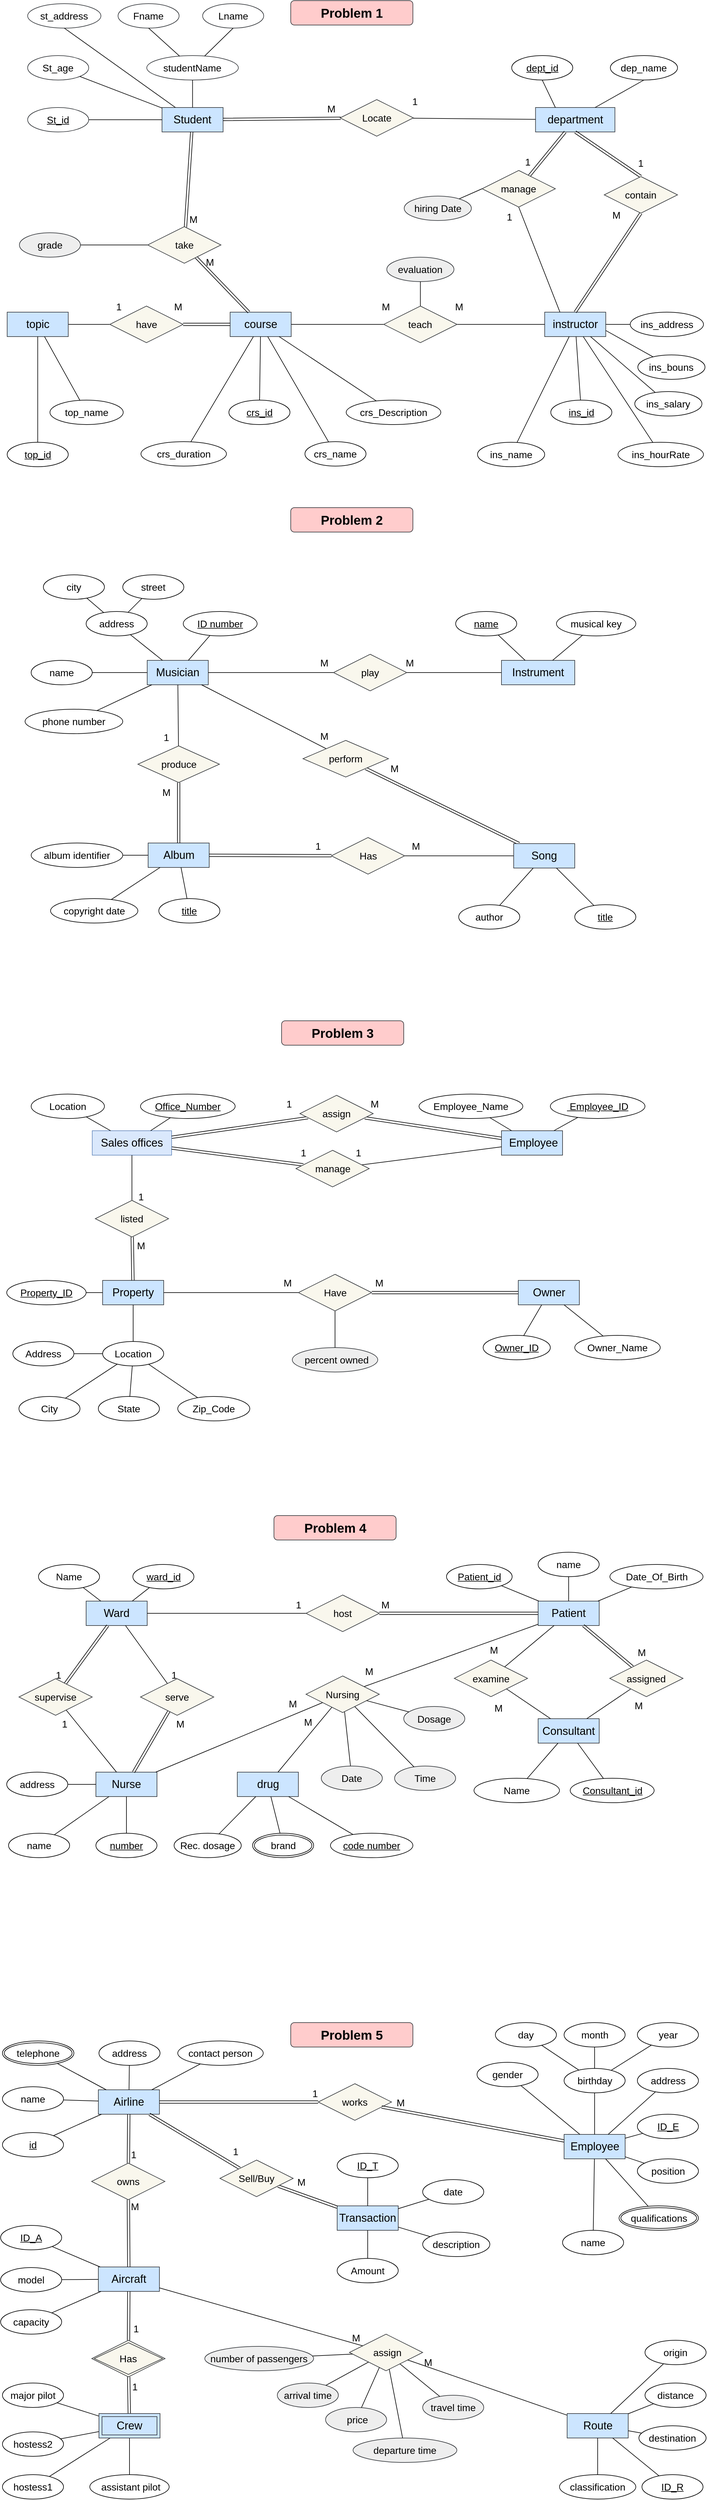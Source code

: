 <mxfile version="27.0.9">
  <diagram name="ONLY- ERD" id="8zgiseqkgpxOAKtkTWHy">
    <mxGraphModel dx="1303" dy="783" grid="1" gridSize="10" guides="1" tooltips="1" connect="1" arrows="1" fold="1" page="1" pageScale="1" pageWidth="1169" pageHeight="827" math="0" shadow="0">
      <root>
        <mxCell id="0" />
        <mxCell id="1" parent="0" />
        <mxCell id="Eth2tqY2PSBvd6cBm0Ug-3" value="Problem 1" style="rounded=1;fillColor=#ffcccc;strokeColor=#36393d;fillStyle=auto;glass=0;shadow=0;labelBorderColor=none;labelBackgroundColor=none;textShadow=0;whiteSpace=wrap;html=1;fontSize=21;fontStyle=1" parent="1" vertex="1">
          <mxGeometry x="485" y="30" width="200" height="40" as="geometry" />
        </mxCell>
        <mxCell id="Eth2tqY2PSBvd6cBm0Ug-4" value="Student " style="whiteSpace=wrap;align=center;fillColor=#cce5ff;strokeColor=#36393d;rounded=0;labelBorderColor=none;labelBackgroundColor=none;fontSize=18;fontStyle=0" parent="1" vertex="1">
          <mxGeometry x="274.25" y="205" width="100" height="40" as="geometry" />
        </mxCell>
        <mxCell id="Eth2tqY2PSBvd6cBm0Ug-5" value="department " style="whiteSpace=wrap;align=center;fillColor=#cce5ff;strokeColor=#36393d;labelBackgroundColor=none;fontSize=18;fontStyle=0" parent="1" vertex="1">
          <mxGeometry x="885.75" y="205" width="130" height="40" as="geometry" />
        </mxCell>
        <mxCell id="Eth2tqY2PSBvd6cBm0Ug-6" value="Fname" style="ellipse;whiteSpace=wrap;align=center;fillColor=none;strokeColor=#36393d;labelBorderColor=none;labelBackgroundColor=default;fontSize=16;fontStyle=0" parent="1" vertex="1">
          <mxGeometry x="202.25" y="35" width="100" height="40" as="geometry" />
        </mxCell>
        <mxCell id="Eth2tqY2PSBvd6cBm0Ug-7" value="Lname" style="ellipse;whiteSpace=wrap;align=center;fillColor=none;strokeColor=#36393d;labelBorderColor=none;labelBackgroundColor=default;fontSize=16;fontStyle=0" parent="1" vertex="1">
          <mxGeometry x="340.75" y="35" width="100" height="40" as="geometry" />
        </mxCell>
        <mxCell id="Eth2tqY2PSBvd6cBm0Ug-8" value="st_address" style="ellipse;whiteSpace=wrap;align=center;fillColor=none;strokeColor=#36393d;labelBackgroundColor=none;fontSize=16;fontStyle=0" parent="1" vertex="1">
          <mxGeometry x="54.25" y="35" width="120" height="40" as="geometry" />
        </mxCell>
        <mxCell id="Eth2tqY2PSBvd6cBm0Ug-9" value="St_age" style="ellipse;whiteSpace=wrap;align=center;fillColor=none;strokeColor=#36393d;labelBackgroundColor=none;fontSize=16;fontStyle=0" parent="1" vertex="1">
          <mxGeometry x="54.25" y="120" width="100" height="40" as="geometry" />
        </mxCell>
        <mxCell id="Eth2tqY2PSBvd6cBm0Ug-10" value="studentName" style="ellipse;whiteSpace=wrap;align=center;fillColor=none;strokeColor=#36393d;labelBackgroundColor=none;fontSize=16;fontStyle=0" parent="1" vertex="1">
          <mxGeometry x="249.25" y="120" width="150" height="40" as="geometry" />
        </mxCell>
        <mxCell id="Eth2tqY2PSBvd6cBm0Ug-12" value="St_id" style="ellipse;whiteSpace=wrap;align=center;fontStyle=4;fillColor=none;strokeColor=#36393d;labelBackgroundColor=none;fontSize=16;" parent="1" vertex="1">
          <mxGeometry x="54.25" y="205" width="100" height="40" as="geometry" />
        </mxCell>
        <mxCell id="Eth2tqY2PSBvd6cBm0Ug-17" value="" style="endArrow=none;rounded=0;exitX=0.5;exitY=1;exitDx=0;exitDy=0;fontSize=16;fontStyle=0" parent="1" source="Eth2tqY2PSBvd6cBm0Ug-10" target="Eth2tqY2PSBvd6cBm0Ug-4" edge="1">
          <mxGeometry relative="1" as="geometry">
            <mxPoint x="410.75" y="165" as="sourcePoint" />
            <mxPoint x="570.75" y="165" as="targetPoint" />
          </mxGeometry>
        </mxCell>
        <mxCell id="Eth2tqY2PSBvd6cBm0Ug-18" value="" style="endArrow=none;rounded=0;entryX=0.5;entryY=1;entryDx=0;entryDy=0;fontSize=16;fontStyle=0" parent="1" source="Eth2tqY2PSBvd6cBm0Ug-10" target="Eth2tqY2PSBvd6cBm0Ug-7" edge="1">
          <mxGeometry relative="1" as="geometry">
            <mxPoint x="420.75" y="147" as="sourcePoint" />
            <mxPoint x="570.75" y="165" as="targetPoint" />
          </mxGeometry>
        </mxCell>
        <mxCell id="Eth2tqY2PSBvd6cBm0Ug-19" value="" style="endArrow=none;rounded=0;entryX=0.5;entryY=1;entryDx=0;entryDy=0;fontSize=16;fontStyle=0" parent="1" source="Eth2tqY2PSBvd6cBm0Ug-10" target="Eth2tqY2PSBvd6cBm0Ug-6" edge="1">
          <mxGeometry relative="1" as="geometry">
            <mxPoint x="431.75" y="156" as="sourcePoint" />
            <mxPoint x="475.75" y="115" as="targetPoint" />
          </mxGeometry>
        </mxCell>
        <mxCell id="Eth2tqY2PSBvd6cBm0Ug-21" value="" style="endArrow=none;rounded=0;entryX=0.5;entryY=1;entryDx=0;entryDy=0;fontSize=16;fontStyle=0" parent="1" source="Eth2tqY2PSBvd6cBm0Ug-4" target="Eth2tqY2PSBvd6cBm0Ug-8" edge="1">
          <mxGeometry relative="1" as="geometry">
            <mxPoint x="340.75" y="155" as="sourcePoint" />
            <mxPoint x="500.75" y="155" as="targetPoint" />
          </mxGeometry>
        </mxCell>
        <mxCell id="Eth2tqY2PSBvd6cBm0Ug-22" value="" style="endArrow=none;rounded=0;entryX=1;entryY=1;entryDx=0;entryDy=0;fontSize=16;fontStyle=0" parent="1" source="Eth2tqY2PSBvd6cBm0Ug-4" target="Eth2tqY2PSBvd6cBm0Ug-9" edge="1">
          <mxGeometry relative="1" as="geometry">
            <mxPoint x="340.75" y="155" as="sourcePoint" />
            <mxPoint x="200.75" y="217" as="targetPoint" />
          </mxGeometry>
        </mxCell>
        <mxCell id="Eth2tqY2PSBvd6cBm0Ug-23" value="" style="endArrow=none;rounded=0;exitX=1;exitY=0.5;exitDx=0;exitDy=0;fontSize=16;fontStyle=0" parent="1" source="Eth2tqY2PSBvd6cBm0Ug-12" target="Eth2tqY2PSBvd6cBm0Ug-4" edge="1">
          <mxGeometry relative="1" as="geometry">
            <mxPoint x="340.75" y="155" as="sourcePoint" />
            <mxPoint x="500.75" y="155" as="targetPoint" />
          </mxGeometry>
        </mxCell>
        <mxCell id="Eth2tqY2PSBvd6cBm0Ug-24" value="dept_id" style="ellipse;whiteSpace=wrap;align=center;fontStyle=4;fontSize=16;" parent="1" vertex="1">
          <mxGeometry x="846.75" y="120" width="100" height="40" as="geometry" />
        </mxCell>
        <mxCell id="Eth2tqY2PSBvd6cBm0Ug-25" value="dep_name" style="ellipse;whiteSpace=wrap;align=center;fontSize=16;fontStyle=0" parent="1" vertex="1">
          <mxGeometry x="1008.25" y="120" width="110" height="40" as="geometry" />
        </mxCell>
        <mxCell id="Eth2tqY2PSBvd6cBm0Ug-26" value="" style="endArrow=none;rounded=0;entryX=0.5;entryY=1;entryDx=0;entryDy=0;exitX=0.25;exitY=0;exitDx=0;exitDy=0;fontSize=16;fontStyle=0" parent="1" source="Eth2tqY2PSBvd6cBm0Ug-5" target="Eth2tqY2PSBvd6cBm0Ug-24" edge="1">
          <mxGeometry relative="1" as="geometry">
            <mxPoint x="590.75" y="225" as="sourcePoint" />
            <mxPoint x="750.75" y="225" as="targetPoint" />
          </mxGeometry>
        </mxCell>
        <mxCell id="Eth2tqY2PSBvd6cBm0Ug-27" value="" style="endArrow=none;rounded=0;entryX=0.5;entryY=1;entryDx=0;entryDy=0;exitX=0.75;exitY=0;exitDx=0;exitDy=0;fontSize=16;fontStyle=0" parent="1" source="Eth2tqY2PSBvd6cBm0Ug-5" target="Eth2tqY2PSBvd6cBm0Ug-25" edge="1">
          <mxGeometry relative="1" as="geometry">
            <mxPoint x="590.75" y="225" as="sourcePoint" />
            <mxPoint x="750.75" y="225" as="targetPoint" />
          </mxGeometry>
        </mxCell>
        <mxCell id="Eth2tqY2PSBvd6cBm0Ug-28" value="course " style="whiteSpace=wrap;align=center;fillColor=#cce5ff;strokeColor=#36393d;labelBackgroundColor=none;fontSize=18;fontStyle=0" parent="1" vertex="1">
          <mxGeometry x="385.75" y="540" width="100" height="40" as="geometry" />
        </mxCell>
        <mxCell id="Eth2tqY2PSBvd6cBm0Ug-29" value="crs_name" style="ellipse;whiteSpace=wrap;align=center;fontSize=16;fontStyle=0" parent="1" vertex="1">
          <mxGeometry x="508.25" y="752" width="100" height="40" as="geometry" />
        </mxCell>
        <mxCell id="Eth2tqY2PSBvd6cBm0Ug-30" value="crs_id" style="ellipse;whiteSpace=wrap;align=center;fontStyle=4;fontSize=16;" parent="1" vertex="1">
          <mxGeometry x="383.75" y="684" width="100" height="40" as="geometry" />
        </mxCell>
        <mxCell id="Eth2tqY2PSBvd6cBm0Ug-32" value="crs_duration " style="ellipse;whiteSpace=wrap;align=center;fontSize=16;fontStyle=0" parent="1" vertex="1">
          <mxGeometry x="239.75" y="752" width="140" height="40" as="geometry" />
        </mxCell>
        <mxCell id="Eth2tqY2PSBvd6cBm0Ug-33" value="crs_Description" style="ellipse;whiteSpace=wrap;align=center;fontSize=16;fontStyle=0" parent="1" vertex="1">
          <mxGeometry x="575.75" y="684" width="155" height="40" as="geometry" />
        </mxCell>
        <mxCell id="Eth2tqY2PSBvd6cBm0Ug-34" value="" style="endArrow=none;rounded=0;fontSize=16;fontStyle=0" parent="1" source="Eth2tqY2PSBvd6cBm0Ug-28" target="Eth2tqY2PSBvd6cBm0Ug-32" edge="1">
          <mxGeometry relative="1" as="geometry">
            <mxPoint x="577.25" y="550" as="sourcePoint" />
            <mxPoint x="737.25" y="550" as="targetPoint" />
          </mxGeometry>
        </mxCell>
        <mxCell id="Eth2tqY2PSBvd6cBm0Ug-35" value="" style="endArrow=none;rounded=0;fontSize=16;fontStyle=0" parent="1" source="Eth2tqY2PSBvd6cBm0Ug-30" target="Eth2tqY2PSBvd6cBm0Ug-28" edge="1">
          <mxGeometry relative="1" as="geometry">
            <mxPoint x="497.25" y="780" as="sourcePoint" />
            <mxPoint x="422.25" y="635" as="targetPoint" />
          </mxGeometry>
        </mxCell>
        <mxCell id="Eth2tqY2PSBvd6cBm0Ug-36" value="" style="endArrow=none;rounded=0;fontSize=16;fontStyle=0" parent="1" source="Eth2tqY2PSBvd6cBm0Ug-33" target="Eth2tqY2PSBvd6cBm0Ug-28" edge="1">
          <mxGeometry relative="1" as="geometry">
            <mxPoint x="577.25" y="550" as="sourcePoint" />
            <mxPoint x="737.25" y="550" as="targetPoint" />
          </mxGeometry>
        </mxCell>
        <mxCell id="Eth2tqY2PSBvd6cBm0Ug-38" value="" style="endArrow=none;rounded=0;fontSize=16;fontStyle=0" parent="1" source="Eth2tqY2PSBvd6cBm0Ug-28" target="Eth2tqY2PSBvd6cBm0Ug-29" edge="1">
          <mxGeometry relative="1" as="geometry">
            <mxPoint x="577.25" y="550" as="sourcePoint" />
            <mxPoint x="737.25" y="550" as="targetPoint" />
          </mxGeometry>
        </mxCell>
        <mxCell id="Eth2tqY2PSBvd6cBm0Ug-39" value="instructor " style="whiteSpace=wrap;align=center;fillColor=#cce5ff;strokeColor=#36393d;labelBackgroundColor=none;fontSize=18;fontStyle=0" parent="1" vertex="1">
          <mxGeometry x="900.75" y="540" width="100" height="40" as="geometry" />
        </mxCell>
        <mxCell id="Eth2tqY2PSBvd6cBm0Ug-40" value="ins_hourRate" style="ellipse;whiteSpace=wrap;align=center;fontSize=16;fontStyle=0" parent="1" vertex="1">
          <mxGeometry x="1020.75" y="753" width="140" height="40" as="geometry" />
        </mxCell>
        <mxCell id="Eth2tqY2PSBvd6cBm0Ug-41" value="ins_salary" style="ellipse;whiteSpace=wrap;align=center;fontSize=16;fontStyle=0" parent="1" vertex="1">
          <mxGeometry x="1048.25" y="670" width="110" height="40" as="geometry" />
        </mxCell>
        <mxCell id="Eth2tqY2PSBvd6cBm0Ug-42" value="ins_name" style="ellipse;whiteSpace=wrap;align=center;fontSize=16;fontStyle=0" parent="1" vertex="1">
          <mxGeometry x="790.75" y="753" width="110" height="40" as="geometry" />
        </mxCell>
        <mxCell id="Eth2tqY2PSBvd6cBm0Ug-43" value="ins_bouns" style="ellipse;whiteSpace=wrap;align=center;fontSize=16;fontStyle=0" parent="1" vertex="1">
          <mxGeometry x="1053.25" y="610" width="110" height="40" as="geometry" />
        </mxCell>
        <mxCell id="Eth2tqY2PSBvd6cBm0Ug-44" value="ins_address" style="ellipse;whiteSpace=wrap;align=center;fontSize=16;fontStyle=0" parent="1" vertex="1">
          <mxGeometry x="1040.75" y="540" width="120" height="40" as="geometry" />
        </mxCell>
        <mxCell id="Eth2tqY2PSBvd6cBm0Ug-45" value="ins_id" style="ellipse;whiteSpace=wrap;align=center;fontStyle=4;fontSize=16;" parent="1" vertex="1">
          <mxGeometry x="910.75" y="684" width="100" height="40" as="geometry" />
        </mxCell>
        <mxCell id="Eth2tqY2PSBvd6cBm0Ug-47" value="" style="endArrow=none;rounded=0;fontSize=16;fontStyle=0" parent="1" source="Eth2tqY2PSBvd6cBm0Ug-44" target="Eth2tqY2PSBvd6cBm0Ug-39" edge="1">
          <mxGeometry relative="1" as="geometry">
            <mxPoint x="730.75" y="545" as="sourcePoint" />
            <mxPoint x="890.75" y="545" as="targetPoint" />
          </mxGeometry>
        </mxCell>
        <mxCell id="Eth2tqY2PSBvd6cBm0Ug-48" value="" style="endArrow=none;rounded=0;entryX=1;entryY=0.75;entryDx=0;entryDy=0;fontSize=16;fontStyle=0" parent="1" source="Eth2tqY2PSBvd6cBm0Ug-43" target="Eth2tqY2PSBvd6cBm0Ug-39" edge="1">
          <mxGeometry relative="1" as="geometry">
            <mxPoint x="1040.75" y="565" as="sourcePoint" />
            <mxPoint x="890.75" y="545" as="targetPoint" />
          </mxGeometry>
        </mxCell>
        <mxCell id="Eth2tqY2PSBvd6cBm0Ug-49" value="" style="endArrow=none;rounded=0;fontSize=16;fontStyle=0" parent="1" source="Eth2tqY2PSBvd6cBm0Ug-39" target="Eth2tqY2PSBvd6cBm0Ug-42" edge="1">
          <mxGeometry relative="1" as="geometry">
            <mxPoint x="730.75" y="545" as="sourcePoint" />
            <mxPoint x="890.75" y="545" as="targetPoint" />
          </mxGeometry>
        </mxCell>
        <mxCell id="Eth2tqY2PSBvd6cBm0Ug-50" value="" style="endArrow=none;rounded=0;fontSize=16;fontStyle=0" parent="1" source="Eth2tqY2PSBvd6cBm0Ug-45" target="Eth2tqY2PSBvd6cBm0Ug-39" edge="1">
          <mxGeometry relative="1" as="geometry">
            <mxPoint x="730.75" y="545" as="sourcePoint" />
            <mxPoint x="890.75" y="545" as="targetPoint" />
          </mxGeometry>
        </mxCell>
        <mxCell id="Eth2tqY2PSBvd6cBm0Ug-51" value="" style="endArrow=none;rounded=0;entryX=0.75;entryY=1;entryDx=0;entryDy=0;fontSize=16;fontStyle=0" parent="1" source="Eth2tqY2PSBvd6cBm0Ug-41" target="Eth2tqY2PSBvd6cBm0Ug-39" edge="1">
          <mxGeometry relative="1" as="geometry">
            <mxPoint x="730.75" y="545" as="sourcePoint" />
            <mxPoint x="890.75" y="545" as="targetPoint" />
          </mxGeometry>
        </mxCell>
        <mxCell id="Eth2tqY2PSBvd6cBm0Ug-52" value="" style="endArrow=none;rounded=0;fontSize=16;fontStyle=0" parent="1" source="Eth2tqY2PSBvd6cBm0Ug-40" target="Eth2tqY2PSBvd6cBm0Ug-39" edge="1">
          <mxGeometry relative="1" as="geometry">
            <mxPoint x="730.75" y="545" as="sourcePoint" />
            <mxPoint x="890.75" y="545" as="targetPoint" />
          </mxGeometry>
        </mxCell>
        <mxCell id="Eth2tqY2PSBvd6cBm0Ug-59" value="grade " style="ellipse;whiteSpace=wrap;align=center;fillColor=#eeeeee;strokeColor=#36393d;labelBackgroundColor=none;fontSize=16;fontStyle=0" parent="1" vertex="1">
          <mxGeometry x="40.75" y="410" width="100" height="40" as="geometry" />
        </mxCell>
        <mxCell id="Eth2tqY2PSBvd6cBm0Ug-60" value="" style="endArrow=none;rounded=0;fontSize=16;fontStyle=0" parent="1" source="Eth2tqY2PSBvd6cBm0Ug-59" target="Eth2tqY2PSBvd6cBm0Ug-57" edge="1">
          <mxGeometry relative="1" as="geometry">
            <mxPoint x="372.25" y="340" as="sourcePoint" />
            <mxPoint x="532.25" y="340" as="targetPoint" />
          </mxGeometry>
        </mxCell>
        <mxCell id="Eth2tqY2PSBvd6cBm0Ug-64" value="" style="endArrow=none;rounded=0;fontSize=16;fontStyle=0;shape=link;" parent="1" source="Eth2tqY2PSBvd6cBm0Ug-57" target="Eth2tqY2PSBvd6cBm0Ug-4" edge="1">
          <mxGeometry relative="1" as="geometry">
            <mxPoint x="390.75" y="420" as="sourcePoint" />
            <mxPoint x="550.75" y="420" as="targetPoint" />
          </mxGeometry>
        </mxCell>
        <mxCell id="Eth2tqY2PSBvd6cBm0Ug-70" value="" style="endArrow=none;rounded=0;fontSize=16;fontStyle=0;shape=link;" parent="1" source="Eth2tqY2PSBvd6cBm0Ug-28" target="Eth2tqY2PSBvd6cBm0Ug-57" edge="1">
          <mxGeometry relative="1" as="geometry">
            <mxPoint x="440.75" y="330" as="sourcePoint" />
            <mxPoint x="600.75" y="330" as="targetPoint" />
          </mxGeometry>
        </mxCell>
        <mxCell id="Eth2tqY2PSBvd6cBm0Ug-72" value="" style="endArrow=none;rounded=0;entryX=0.5;entryY=1;entryDx=0;entryDy=0;exitX=0.5;exitY=0;exitDx=0;exitDy=0;fontSize=16;fontStyle=0;shape=link;" parent="1" source="Eth2tqY2PSBvd6cBm0Ug-71" target="Eth2tqY2PSBvd6cBm0Ug-5" edge="1">
          <mxGeometry relative="1" as="geometry">
            <mxPoint x="480.75" y="375" as="sourcePoint" />
            <mxPoint x="985.75" y="275" as="targetPoint" />
          </mxGeometry>
        </mxCell>
        <mxCell id="Eth2tqY2PSBvd6cBm0Ug-73" value="" style="endArrow=none;rounded=0;entryX=0.5;entryY=1;entryDx=0;entryDy=0;exitX=0.5;exitY=0;exitDx=0;exitDy=0;fontSize=16;fontStyle=0;shape=link;" parent="1" source="Eth2tqY2PSBvd6cBm0Ug-39" target="Eth2tqY2PSBvd6cBm0Ug-71" edge="1">
          <mxGeometry relative="1" as="geometry">
            <mxPoint x="480.75" y="355" as="sourcePoint" />
            <mxPoint x="640.75" y="355" as="targetPoint" />
          </mxGeometry>
        </mxCell>
        <mxCell id="Eth2tqY2PSBvd6cBm0Ug-77" value="hiring Date" style="ellipse;whiteSpace=wrap;align=center;fontSize=16;fontStyle=0;fillColor=#eeeeee;strokeColor=#36393d;" parent="1" vertex="1">
          <mxGeometry x="670.75" y="350" width="110" height="40" as="geometry" />
        </mxCell>
        <mxCell id="Eth2tqY2PSBvd6cBm0Ug-78" value="" style="endArrow=none;rounded=0;entryX=0;entryY=0.5;entryDx=0;entryDy=0;fontSize=16;fontStyle=0" parent="1" source="Eth2tqY2PSBvd6cBm0Ug-77" target="Eth2tqY2PSBvd6cBm0Ug-76" edge="1">
          <mxGeometry relative="1" as="geometry">
            <mxPoint x="480.75" y="375" as="sourcePoint" />
            <mxPoint x="640.75" y="375" as="targetPoint" />
          </mxGeometry>
        </mxCell>
        <mxCell id="Eth2tqY2PSBvd6cBm0Ug-80" value="" style="endArrow=none;rounded=0;shape=link;fontSize=16;fontStyle=0" parent="1" source="Eth2tqY2PSBvd6cBm0Ug-76" target="Eth2tqY2PSBvd6cBm0Ug-5" edge="1">
          <mxGeometry relative="1" as="geometry">
            <mxPoint x="480.75" y="375" as="sourcePoint" />
            <mxPoint x="956.89" y="275.36" as="targetPoint" />
          </mxGeometry>
        </mxCell>
        <mxCell id="Eth2tqY2PSBvd6cBm0Ug-81" value="" style="endArrow=none;rounded=0;entryX=0.25;entryY=0;entryDx=0;entryDy=0;exitX=0.5;exitY=1;exitDx=0;exitDy=0;fontSize=16;fontStyle=0" parent="1" source="Eth2tqY2PSBvd6cBm0Ug-76" target="Eth2tqY2PSBvd6cBm0Ug-39" edge="1">
          <mxGeometry relative="1" as="geometry">
            <mxPoint x="740.75" y="345" as="sourcePoint" />
            <mxPoint x="900.75" y="345" as="targetPoint" />
          </mxGeometry>
        </mxCell>
        <mxCell id="Eth2tqY2PSBvd6cBm0Ug-85" value="" style="endArrow=none;rounded=0;fontSize=16;fontStyle=0" parent="1" source="Eth2tqY2PSBvd6cBm0Ug-39" target="Eth2tqY2PSBvd6cBm0Ug-84" edge="1">
          <mxGeometry relative="1" as="geometry">
            <mxPoint x="630.75" y="495" as="sourcePoint" />
            <mxPoint x="790.75" y="495" as="targetPoint" />
          </mxGeometry>
        </mxCell>
        <mxCell id="Eth2tqY2PSBvd6cBm0Ug-86" value="" style="endArrow=none;rounded=0;exitX=1;exitY=0.5;exitDx=0;exitDy=0;fontSize=16;fontStyle=0" parent="1" source="Eth2tqY2PSBvd6cBm0Ug-28" target="Eth2tqY2PSBvd6cBm0Ug-84" edge="1">
          <mxGeometry relative="1" as="geometry">
            <mxPoint x="667.25" y="550" as="sourcePoint" />
            <mxPoint x="827.25" y="550" as="targetPoint" />
          </mxGeometry>
        </mxCell>
        <mxCell id="Eth2tqY2PSBvd6cBm0Ug-87" value="evaluation " style="ellipse;whiteSpace=wrap;align=center;fillColor=#eeeeee;strokeColor=#36393d;labelBackgroundColor=none;fontSize=16;fontStyle=0" parent="1" vertex="1">
          <mxGeometry x="642.25" y="450" width="110" height="40" as="geometry" />
        </mxCell>
        <mxCell id="Eth2tqY2PSBvd6cBm0Ug-88" value="" style="endArrow=none;rounded=0;fontSize=16;fontStyle=0" parent="1" source="Eth2tqY2PSBvd6cBm0Ug-84" target="Eth2tqY2PSBvd6cBm0Ug-87" edge="1">
          <mxGeometry relative="1" as="geometry">
            <mxPoint x="667.25" y="495" as="sourcePoint" />
            <mxPoint x="827.25" y="495" as="targetPoint" />
          </mxGeometry>
        </mxCell>
        <mxCell id="Eth2tqY2PSBvd6cBm0Ug-93" value="" style="endArrow=none;rounded=0;entryX=1;entryY=0.5;entryDx=0;entryDy=0;fontSize=16;fontStyle=0" parent="1" source="Eth2tqY2PSBvd6cBm0Ug-92" target="Eth2tqY2PSBvd6cBm0Ug-46" edge="1">
          <mxGeometry relative="1" as="geometry">
            <mxPoint x="360.75" y="600" as="sourcePoint" />
            <mxPoint x="520.75" y="600" as="targetPoint" />
          </mxGeometry>
        </mxCell>
        <mxCell id="Eth2tqY2PSBvd6cBm0Ug-94" value="" style="endArrow=none;rounded=0;fontSize=16;fontStyle=0;shape=link;" parent="1" source="Eth2tqY2PSBvd6cBm0Ug-28" target="Eth2tqY2PSBvd6cBm0Ug-92" edge="1">
          <mxGeometry relative="1" as="geometry">
            <mxPoint x="397.25" y="600" as="sourcePoint" />
            <mxPoint x="557.25" y="600" as="targetPoint" />
          </mxGeometry>
        </mxCell>
        <mxCell id="Eth2tqY2PSBvd6cBm0Ug-97" value="Problem 2" style="rounded=1;fillColor=#ffcccc;strokeColor=#36393d;fillStyle=auto;glass=0;shadow=0;labelBorderColor=none;labelBackgroundColor=none;textShadow=0;whiteSpace=wrap;html=1;fontSize=21;fontStyle=1" parent="1" vertex="1">
          <mxGeometry x="485" y="860" width="200" height="40" as="geometry" />
        </mxCell>
        <mxCell id="Eth2tqY2PSBvd6cBm0Ug-99" value="" style="group;fontSize=16;fontStyle=0" parent="1" vertex="1" connectable="0">
          <mxGeometry x="215.75" y="370" width="157" height="120" as="geometry" />
        </mxCell>
        <mxCell id="Eth2tqY2PSBvd6cBm0Ug-57" value="take " style="shape=rhombus;perimeter=rhombusPerimeter;whiteSpace=wrap;align=center;fillColor=#f9f7ed;strokeColor=#36393d;labelBackgroundColor=none;fontSize=16;fontStyle=0" parent="Eth2tqY2PSBvd6cBm0Ug-99" vertex="1">
          <mxGeometry x="35" y="30" width="120" height="60" as="geometry" />
        </mxCell>
        <mxCell id="Eth2tqY2PSBvd6cBm0Ug-68" value="M" style="text;align=center;verticalAlign=middle;resizable=0;points=[];autosize=1;strokeColor=none;fillColor=none;fontSize=16;fontStyle=0" parent="Eth2tqY2PSBvd6cBm0Ug-99" vertex="1">
          <mxGeometry x="90" y="2" width="40" height="30" as="geometry" />
        </mxCell>
        <mxCell id="Eth2tqY2PSBvd6cBm0Ug-69" value="M" style="text;align=center;verticalAlign=middle;resizable=0;points=[];autosize=1;strokeColor=none;fillColor=none;fontSize=16;fontStyle=0" parent="Eth2tqY2PSBvd6cBm0Ug-99" vertex="1">
          <mxGeometry x="117" y="72" width="40" height="30" as="geometry" />
        </mxCell>
        <mxCell id="Eth2tqY2PSBvd6cBm0Ug-100" value="" style="group;fontSize=16;fontStyle=0" parent="1" vertex="1" connectable="0">
          <mxGeometry x="188.75" y="515" width="138.5" height="75" as="geometry" />
        </mxCell>
        <mxCell id="Eth2tqY2PSBvd6cBm0Ug-92" value="have " style="shape=rhombus;perimeter=rhombusPerimeter;whiteSpace=wrap;align=center;fillColor=#f9f7ed;strokeColor=#36393d;labelBackgroundColor=none;fontSize=16;fontStyle=0" parent="Eth2tqY2PSBvd6cBm0Ug-100" vertex="1">
          <mxGeometry y="15" width="120" height="60" as="geometry" />
        </mxCell>
        <mxCell id="Eth2tqY2PSBvd6cBm0Ug-95" value="M" style="text;align=center;verticalAlign=middle;resizable=0;points=[];autosize=1;strokeColor=none;fillColor=none;fontSize=16;fontStyle=0" parent="Eth2tqY2PSBvd6cBm0Ug-100" vertex="1">
          <mxGeometry x="92" width="40" height="30" as="geometry" />
        </mxCell>
        <mxCell id="Eth2tqY2PSBvd6cBm0Ug-96" value="1" style="text;align=center;verticalAlign=middle;resizable=0;points=[];autosize=1;strokeColor=none;fillColor=none;fontSize=16;fontStyle=0" parent="Eth2tqY2PSBvd6cBm0Ug-100" vertex="1">
          <mxGeometry width="30" height="30" as="geometry" />
        </mxCell>
        <mxCell id="Eth2tqY2PSBvd6cBm0Ug-46" value="topic" style="whiteSpace=wrap;align=center;fillColor=#cce5ff;strokeColor=#36393d;labelBackgroundColor=none;fontSize=18;fontStyle=0" parent="1" vertex="1">
          <mxGeometry x="20.75" y="540" width="100" height="40" as="geometry" />
        </mxCell>
        <mxCell id="Eth2tqY2PSBvd6cBm0Ug-53" value="top_name " style="ellipse;whiteSpace=wrap;align=center;fontSize=16;fontStyle=0" parent="1" vertex="1">
          <mxGeometry x="90.75" y="684" width="120" height="40" as="geometry" />
        </mxCell>
        <mxCell id="Eth2tqY2PSBvd6cBm0Ug-54" value="top_id " style="ellipse;whiteSpace=wrap;align=center;fontStyle=4;fontSize=16;" parent="1" vertex="1">
          <mxGeometry x="20.75" y="753" width="100" height="40" as="geometry" />
        </mxCell>
        <mxCell id="Eth2tqY2PSBvd6cBm0Ug-55" value="" style="endArrow=none;rounded=0;fontSize=16;fontStyle=0" parent="1" source="Eth2tqY2PSBvd6cBm0Ug-46" target="Eth2tqY2PSBvd6cBm0Ug-53" edge="1">
          <mxGeometry relative="1" as="geometry">
            <mxPoint x="358.75" y="425" as="sourcePoint" />
            <mxPoint x="518.75" y="425" as="targetPoint" />
          </mxGeometry>
        </mxCell>
        <mxCell id="Eth2tqY2PSBvd6cBm0Ug-56" value="" style="endArrow=none;rounded=0;fontSize=16;fontStyle=0" parent="1" source="Eth2tqY2PSBvd6cBm0Ug-54" target="Eth2tqY2PSBvd6cBm0Ug-46" edge="1">
          <mxGeometry relative="1" as="geometry">
            <mxPoint x="358.75" y="425" as="sourcePoint" />
            <mxPoint x="518.75" y="425" as="targetPoint" />
          </mxGeometry>
        </mxCell>
        <mxCell id="Eth2tqY2PSBvd6cBm0Ug-103" value="" style="group;fontSize=16;fontStyle=0" parent="1" vertex="1" connectable="0">
          <mxGeometry x="620.75" y="515" width="136.5" height="75" as="geometry" />
        </mxCell>
        <mxCell id="Eth2tqY2PSBvd6cBm0Ug-84" value="teach " style="shape=rhombus;perimeter=rhombusPerimeter;whiteSpace=wrap;align=center;fillColor=#f9f7ed;strokeColor=#36393d;labelBackgroundColor=none;fontSize=16;fontStyle=0" parent="Eth2tqY2PSBvd6cBm0Ug-103" vertex="1">
          <mxGeometry x="16.5" y="15" width="120" height="60" as="geometry" />
        </mxCell>
        <mxCell id="Eth2tqY2PSBvd6cBm0Ug-90" value="M" style="text;align=center;verticalAlign=middle;resizable=0;points=[];autosize=1;strokeColor=none;fillColor=none;fontSize=16;fontStyle=0" parent="Eth2tqY2PSBvd6cBm0Ug-103" vertex="1">
          <mxGeometry x="120" width="40" height="30" as="geometry" />
        </mxCell>
        <mxCell id="Eth2tqY2PSBvd6cBm0Ug-91" value="M" style="text;align=center;verticalAlign=middle;resizable=0;points=[];autosize=1;strokeColor=none;fillColor=none;fontSize=16;fontStyle=0" parent="Eth2tqY2PSBvd6cBm0Ug-103" vertex="1">
          <mxGeometry width="40" height="30" as="geometry" />
        </mxCell>
        <mxCell id="Eth2tqY2PSBvd6cBm0Ug-106" value="" style="group;fontSize=16;fontStyle=0" parent="1" vertex="1" connectable="0">
          <mxGeometry x="773.25" y="300" width="145" height="124" as="geometry" />
        </mxCell>
        <mxCell id="Eth2tqY2PSBvd6cBm0Ug-76" value="manage " style="shape=rhombus;perimeter=rhombusPerimeter;whiteSpace=wrap;align=center;fillColor=#f9f7ed;strokeColor=#36393d;labelBackgroundColor=none;fontSize=16;fontStyle=0" parent="Eth2tqY2PSBvd6cBm0Ug-106" vertex="1">
          <mxGeometry x="25" y="8" width="120" height="60" as="geometry" />
        </mxCell>
        <mxCell id="Eth2tqY2PSBvd6cBm0Ug-83" value="1" style="text;align=center;verticalAlign=middle;resizable=0;points=[];autosize=1;strokeColor=none;fillColor=none;fontSize=16;fontStyle=0" parent="Eth2tqY2PSBvd6cBm0Ug-106" vertex="1">
          <mxGeometry x="55" y="68" width="30" height="30" as="geometry" />
        </mxCell>
        <mxCell id="Eth2tqY2PSBvd6cBm0Ug-82" value="1" style="text;align=center;verticalAlign=middle;resizable=0;points=[];autosize=1;strokeColor=none;fillColor=none;fontSize=16;fontStyle=0" parent="Eth2tqY2PSBvd6cBm0Ug-106" vertex="1">
          <mxGeometry x="85" y="-22" width="30" height="30" as="geometry" />
        </mxCell>
        <mxCell id="Eth2tqY2PSBvd6cBm0Ug-107" value="" style="group;fontSize=16;fontStyle=0" parent="1" vertex="1" connectable="0">
          <mxGeometry x="993.25" y="280" width="125" height="115" as="geometry" />
        </mxCell>
        <mxCell id="Eth2tqY2PSBvd6cBm0Ug-71" value="contain" style="shape=rhombus;perimeter=rhombusPerimeter;whiteSpace=wrap;align=center;fillColor=#f9f7ed;strokeColor=#36393d;labelBackgroundColor=none;fontSize=16;fontStyle=0" parent="Eth2tqY2PSBvd6cBm0Ug-107" vertex="1">
          <mxGeometry x="5" y="38" width="120" height="60" as="geometry" />
        </mxCell>
        <mxCell id="Eth2tqY2PSBvd6cBm0Ug-74" value="1" style="text;align=center;verticalAlign=middle;resizable=0;points=[];autosize=1;strokeColor=none;fillColor=none;fontSize=16;fontStyle=0" parent="Eth2tqY2PSBvd6cBm0Ug-107" vertex="1">
          <mxGeometry x="50" width="30" height="30" as="geometry" />
        </mxCell>
        <mxCell id="Eth2tqY2PSBvd6cBm0Ug-75" value="M" style="text;align=center;verticalAlign=middle;resizable=0;points=[];autosize=1;strokeColor=none;fillColor=none;fontSize=16;fontStyle=0" parent="Eth2tqY2PSBvd6cBm0Ug-107" vertex="1">
          <mxGeometry x="5" y="85" width="40" height="30" as="geometry" />
        </mxCell>
        <mxCell id="Eth2tqY2PSBvd6cBm0Ug-108" value="Musician" style="whiteSpace=wrap;align=center;fillColor=#cce5ff;strokeColor=#36393d;labelBackgroundColor=none;fontSize=18;fontStyle=0" parent="1" vertex="1">
          <mxGeometry x="250" y="1110" width="100" height="40" as="geometry" />
        </mxCell>
        <mxCell id="Eth2tqY2PSBvd6cBm0Ug-109" value="ID number" style="ellipse;whiteSpace=wrap;align=center;fontStyle=4;fontSize=16;" parent="1" vertex="1">
          <mxGeometry x="309" y="1030" width="121" height="40" as="geometry" />
        </mxCell>
        <mxCell id="Eth2tqY2PSBvd6cBm0Ug-113" value="address " style="ellipse;whiteSpace=wrap;align=center;fontSize=16;fontStyle=0" parent="1" vertex="1">
          <mxGeometry x="150" y="1030" width="100" height="40" as="geometry" />
        </mxCell>
        <mxCell id="Eth2tqY2PSBvd6cBm0Ug-114" value="phone number" style="ellipse;whiteSpace=wrap;align=center;fontSize=16;fontStyle=0" parent="1" vertex="1">
          <mxGeometry x="50" y="1190" width="160" height="40" as="geometry" />
        </mxCell>
        <mxCell id="Eth2tqY2PSBvd6cBm0Ug-115" value="city" style="ellipse;whiteSpace=wrap;align=center;fontSize=16;fontStyle=0" parent="1" vertex="1">
          <mxGeometry x="80" y="970" width="100" height="40" as="geometry" />
        </mxCell>
        <mxCell id="Eth2tqY2PSBvd6cBm0Ug-116" value="name" style="ellipse;whiteSpace=wrap;align=center;fontSize=16;fontStyle=0" parent="1" vertex="1">
          <mxGeometry x="60" y="1110" width="100" height="40" as="geometry" />
        </mxCell>
        <mxCell id="Eth2tqY2PSBvd6cBm0Ug-117" value="street" style="ellipse;whiteSpace=wrap;align=center;fontSize=16;fontStyle=0" parent="1" vertex="1">
          <mxGeometry x="210" y="970" width="100" height="40" as="geometry" />
        </mxCell>
        <mxCell id="Eth2tqY2PSBvd6cBm0Ug-118" value="" style="endArrow=none;rounded=0;fontSize=16;fontStyle=0" parent="1" source="Eth2tqY2PSBvd6cBm0Ug-108" target="Eth2tqY2PSBvd6cBm0Ug-109" edge="1">
          <mxGeometry relative="1" as="geometry">
            <mxPoint x="440" y="1140" as="sourcePoint" />
            <mxPoint x="600" y="1140" as="targetPoint" />
          </mxGeometry>
        </mxCell>
        <mxCell id="Eth2tqY2PSBvd6cBm0Ug-119" value="" style="endArrow=none;rounded=0;fontSize=16;fontStyle=0" parent="1" source="Eth2tqY2PSBvd6cBm0Ug-113" target="Eth2tqY2PSBvd6cBm0Ug-117" edge="1">
          <mxGeometry relative="1" as="geometry">
            <mxPoint x="440" y="1140" as="sourcePoint" />
            <mxPoint x="252" y="1020" as="targetPoint" />
          </mxGeometry>
        </mxCell>
        <mxCell id="Eth2tqY2PSBvd6cBm0Ug-121" value="" style="endArrow=none;rounded=0;fontSize=16;fontStyle=0" parent="1" source="Eth2tqY2PSBvd6cBm0Ug-113" target="Eth2tqY2PSBvd6cBm0Ug-108" edge="1">
          <mxGeometry relative="1" as="geometry">
            <mxPoint x="440" y="1140" as="sourcePoint" />
            <mxPoint x="600" y="1140" as="targetPoint" />
          </mxGeometry>
        </mxCell>
        <mxCell id="Eth2tqY2PSBvd6cBm0Ug-122" value="" style="endArrow=none;rounded=0;fontSize=16;fontStyle=0" parent="1" source="Eth2tqY2PSBvd6cBm0Ug-116" target="Eth2tqY2PSBvd6cBm0Ug-108" edge="1">
          <mxGeometry relative="1" as="geometry">
            <mxPoint x="440" y="1140" as="sourcePoint" />
            <mxPoint x="600" y="1140" as="targetPoint" />
          </mxGeometry>
        </mxCell>
        <mxCell id="Eth2tqY2PSBvd6cBm0Ug-123" value="" style="endArrow=none;rounded=0;fontSize=16;fontStyle=0" parent="1" source="Eth2tqY2PSBvd6cBm0Ug-113" target="Eth2tqY2PSBvd6cBm0Ug-115" edge="1">
          <mxGeometry relative="1" as="geometry">
            <mxPoint x="180" y="1040" as="sourcePoint" />
            <mxPoint x="600" y="1140" as="targetPoint" />
          </mxGeometry>
        </mxCell>
        <mxCell id="Eth2tqY2PSBvd6cBm0Ug-124" value="" style="endArrow=none;rounded=0;fontSize=16;fontStyle=0" parent="1" source="Eth2tqY2PSBvd6cBm0Ug-114" target="Eth2tqY2PSBvd6cBm0Ug-108" edge="1">
          <mxGeometry relative="1" as="geometry">
            <mxPoint x="290" y="1080" as="sourcePoint" />
            <mxPoint x="450" y="1080" as="targetPoint" />
          </mxGeometry>
        </mxCell>
        <mxCell id="Eth2tqY2PSBvd6cBm0Ug-130" value="Album" style="whiteSpace=wrap;align=center;fillColor=#cce5ff;strokeColor=#36393d;labelBackgroundColor=none;fontSize=18;fontStyle=0" parent="1" vertex="1">
          <mxGeometry x="251.5" y="1409" width="100" height="40" as="geometry" />
        </mxCell>
        <mxCell id="Eth2tqY2PSBvd6cBm0Ug-137" value="" style="endArrow=none;rounded=0;fontSize=16;fontStyle=0" parent="1" source="Eth2tqY2PSBvd6cBm0Ug-136" target="Eth2tqY2PSBvd6cBm0Ug-108" edge="1">
          <mxGeometry relative="1" as="geometry">
            <mxPoint x="530" y="1280" as="sourcePoint" />
            <mxPoint x="690" y="1280" as="targetPoint" />
          </mxGeometry>
        </mxCell>
        <mxCell id="Eth2tqY2PSBvd6cBm0Ug-138" value="" style="endArrow=none;rounded=0;fontSize=16;fontStyle=0" parent="1" source="Eth2tqY2PSBvd6cBm0Ug-125" target="Eth2tqY2PSBvd6cBm0Ug-136" edge="1">
          <mxGeometry relative="1" as="geometry">
            <mxPoint x="530" y="1280" as="sourcePoint" />
            <mxPoint x="690" y="1280" as="targetPoint" />
          </mxGeometry>
        </mxCell>
        <mxCell id="Eth2tqY2PSBvd6cBm0Ug-141" value="" style="group;fontSize=16;fontStyle=0" parent="1" vertex="1" connectable="0">
          <mxGeometry x="525" y="1098" width="175" height="62" as="geometry" />
        </mxCell>
        <mxCell id="Eth2tqY2PSBvd6cBm0Ug-136" value="play " style="shape=rhombus;perimeter=rhombusPerimeter;whiteSpace=wrap;align=center;fillColor=#f9f7ed;strokeColor=#36393d;labelBackgroundColor=none;fontSize=16;fontStyle=0" parent="Eth2tqY2PSBvd6cBm0Ug-141" vertex="1">
          <mxGeometry x="30" y="2" width="120" height="60" as="geometry" />
        </mxCell>
        <mxCell id="Eth2tqY2PSBvd6cBm0Ug-139" value="M" style="text;align=center;verticalAlign=middle;resizable=0;points=[];autosize=1;strokeColor=none;fillColor=none;fontSize=16;fontStyle=0" parent="Eth2tqY2PSBvd6cBm0Ug-141" vertex="1">
          <mxGeometry x="-5" width="40" height="30" as="geometry" />
        </mxCell>
        <mxCell id="Eth2tqY2PSBvd6cBm0Ug-140" value="M" style="text;align=center;verticalAlign=middle;resizable=0;points=[];autosize=1;strokeColor=none;fillColor=none;fontSize=16;fontStyle=0" parent="Eth2tqY2PSBvd6cBm0Ug-141" vertex="1">
          <mxGeometry x="135" width="40" height="30" as="geometry" />
        </mxCell>
        <mxCell id="Eth2tqY2PSBvd6cBm0Ug-143" value="" style="endArrow=none;rounded=0;fontSize=16;fontStyle=0;shape=link;" parent="1" source="Eth2tqY2PSBvd6cBm0Ug-130" target="Eth2tqY2PSBvd6cBm0Ug-142" edge="1">
          <mxGeometry relative="1" as="geometry">
            <mxPoint x="530" y="1280" as="sourcePoint" />
            <mxPoint x="690" y="1280" as="targetPoint" />
          </mxGeometry>
        </mxCell>
        <mxCell id="Eth2tqY2PSBvd6cBm0Ug-144" value="" style="endArrow=none;rounded=0;fontSize=16;fontStyle=0" parent="1" source="Eth2tqY2PSBvd6cBm0Ug-142" target="Eth2tqY2PSBvd6cBm0Ug-131" edge="1">
          <mxGeometry relative="1" as="geometry">
            <mxPoint x="530" y="1280" as="sourcePoint" />
            <mxPoint x="690" y="1280" as="targetPoint" />
          </mxGeometry>
        </mxCell>
        <mxCell id="Eth2tqY2PSBvd6cBm0Ug-147" value="" style="group;fontSize=16;fontStyle=0" parent="1" vertex="1" connectable="0">
          <mxGeometry x="515" y="1398" width="195" height="62" as="geometry" />
        </mxCell>
        <mxCell id="Eth2tqY2PSBvd6cBm0Ug-142" value="Has" style="shape=rhombus;perimeter=rhombusPerimeter;whiteSpace=wrap;align=center;fillColor=#f9f7ed;strokeColor=#36393d;labelBackgroundColor=none;fontSize=16;fontStyle=0" parent="Eth2tqY2PSBvd6cBm0Ug-147" vertex="1">
          <mxGeometry x="36.5" y="2" width="120" height="60" as="geometry" />
        </mxCell>
        <mxCell id="Eth2tqY2PSBvd6cBm0Ug-145" value="1" style="text;align=center;verticalAlign=middle;resizable=0;points=[];autosize=1;strokeColor=none;fillColor=none;fontSize=16;fontStyle=0" parent="Eth2tqY2PSBvd6cBm0Ug-147" vertex="1">
          <mxGeometry width="30" height="30" as="geometry" />
        </mxCell>
        <mxCell id="Eth2tqY2PSBvd6cBm0Ug-146" value="M" style="text;align=center;verticalAlign=middle;resizable=0;points=[];autosize=1;strokeColor=none;fillColor=none;fontSize=16;fontStyle=0" parent="Eth2tqY2PSBvd6cBm0Ug-147" vertex="1">
          <mxGeometry x="155" width="40" height="30" as="geometry" />
        </mxCell>
        <mxCell id="Eth2tqY2PSBvd6cBm0Ug-149" value="" style="endArrow=none;rounded=0;fontSize=16;fontStyle=0" parent="1" source="Eth2tqY2PSBvd6cBm0Ug-148" target="Eth2tqY2PSBvd6cBm0Ug-108" edge="1">
          <mxGeometry relative="1" as="geometry">
            <mxPoint x="530" y="1280" as="sourcePoint" />
            <mxPoint x="690" y="1280" as="targetPoint" />
          </mxGeometry>
        </mxCell>
        <mxCell id="Eth2tqY2PSBvd6cBm0Ug-150" value="" style="endArrow=none;rounded=0;fontSize=16;fontStyle=0;shape=link;" parent="1" source="Eth2tqY2PSBvd6cBm0Ug-148" target="Eth2tqY2PSBvd6cBm0Ug-131" edge="1">
          <mxGeometry relative="1" as="geometry">
            <mxPoint x="530" y="1280" as="sourcePoint" />
            <mxPoint x="690" y="1280" as="targetPoint" />
          </mxGeometry>
        </mxCell>
        <mxCell id="Eth2tqY2PSBvd6cBm0Ug-153" value="" style="group;fontSize=16;fontStyle=0" parent="1" vertex="1" connectable="0">
          <mxGeometry x="525" y="1218" width="150" height="83" as="geometry" />
        </mxCell>
        <mxCell id="Eth2tqY2PSBvd6cBm0Ug-148" value="perform" style="shape=rhombus;perimeter=rhombusPerimeter;whiteSpace=wrap;align=center;fillColor=#f9f7ed;strokeColor=#36393d;labelBackgroundColor=none;fontSize=16;fontStyle=0" parent="Eth2tqY2PSBvd6cBm0Ug-153" vertex="1">
          <mxGeometry x="-20" y="23" width="140" height="60" as="geometry" />
        </mxCell>
        <mxCell id="Eth2tqY2PSBvd6cBm0Ug-151" value="M" style="text;align=center;verticalAlign=middle;resizable=0;points=[];autosize=1;strokeColor=none;fillColor=none;fontSize=16;fontStyle=0" parent="Eth2tqY2PSBvd6cBm0Ug-153" vertex="1">
          <mxGeometry x="-5" width="40" height="30" as="geometry" />
        </mxCell>
        <mxCell id="Eth2tqY2PSBvd6cBm0Ug-152" value="M" style="text;align=center;verticalAlign=middle;resizable=0;points=[];autosize=1;strokeColor=none;fillColor=none;fontSize=16;fontStyle=0" parent="Eth2tqY2PSBvd6cBm0Ug-153" vertex="1">
          <mxGeometry x="110" y="53" width="40" height="30" as="geometry" />
        </mxCell>
        <mxCell id="Eth2tqY2PSBvd6cBm0Ug-155" value="" style="endArrow=none;rounded=0;fontSize=16;fontStyle=0;shape=link;" parent="1" source="Eth2tqY2PSBvd6cBm0Ug-154" target="Eth2tqY2PSBvd6cBm0Ug-130" edge="1">
          <mxGeometry relative="1" as="geometry">
            <mxPoint x="530" y="1280" as="sourcePoint" />
            <mxPoint x="690" y="1280" as="targetPoint" />
          </mxGeometry>
        </mxCell>
        <mxCell id="Eth2tqY2PSBvd6cBm0Ug-157" value="" style="endArrow=none;rounded=0;fontSize=16;fontStyle=0" parent="1" source="Eth2tqY2PSBvd6cBm0Ug-108" target="Eth2tqY2PSBvd6cBm0Ug-154" edge="1">
          <mxGeometry relative="1" as="geometry">
            <mxPoint x="530" y="1280" as="sourcePoint" />
            <mxPoint x="690" y="1280" as="targetPoint" />
          </mxGeometry>
        </mxCell>
        <mxCell id="Eth2tqY2PSBvd6cBm0Ug-163" value="" style="group;fontSize=16;fontStyle=0" parent="1" vertex="1" connectable="0">
          <mxGeometry x="234.75" y="1220" width="133.5" height="120" as="geometry" />
        </mxCell>
        <mxCell id="Eth2tqY2PSBvd6cBm0Ug-154" value="produce" style="shape=rhombus;perimeter=rhombusPerimeter;whiteSpace=wrap;align=center;fillColor=#f9f7ed;strokeColor=#36393d;labelBackgroundColor=none;fontSize=16;fontStyle=0" parent="Eth2tqY2PSBvd6cBm0Ug-163" vertex="1">
          <mxGeometry y="30" width="133.5" height="60" as="geometry" />
        </mxCell>
        <mxCell id="Eth2tqY2PSBvd6cBm0Ug-161" value="1" style="text;align=center;verticalAlign=middle;resizable=0;points=[];autosize=1;strokeColor=none;fillColor=none;fontSize=16;fontStyle=0" parent="Eth2tqY2PSBvd6cBm0Ug-163" vertex="1">
          <mxGeometry x="31.75" width="30" height="30" as="geometry" />
        </mxCell>
        <mxCell id="Eth2tqY2PSBvd6cBm0Ug-162" value="M" style="text;align=center;verticalAlign=middle;resizable=0;points=[];autosize=1;strokeColor=none;fillColor=none;fontSize=16;fontStyle=0" parent="Eth2tqY2PSBvd6cBm0Ug-163" vertex="1">
          <mxGeometry x="26.75" y="90" width="40" height="30" as="geometry" />
        </mxCell>
        <mxCell id="Eth2tqY2PSBvd6cBm0Ug-164" value="Problem 3" style="rounded=1;fillColor=#ffcccc;strokeColor=#36393d;fillStyle=auto;glass=0;shadow=0;labelBorderColor=none;labelBackgroundColor=none;textShadow=0;whiteSpace=wrap;html=1;fontSize=21;fontStyle=1" parent="1" vertex="1">
          <mxGeometry x="470" y="1700" width="200" height="40" as="geometry" />
        </mxCell>
        <mxCell id="VqWSWO_N2-ZdH-xex5rD-12" value="Property" style="whiteSpace=wrap;align=center;fillColor=#cce5ff;strokeColor=#36393d;fontSize=18;fontStyle=0" parent="1" vertex="1">
          <mxGeometry x="177" y="2125" width="100" height="40" as="geometry" />
        </mxCell>
        <mxCell id="VqWSWO_N2-ZdH-xex5rD-13" value="Property_ID " style="ellipse;whiteSpace=wrap;align=center;fontStyle=4;fontSize=16;" parent="1" vertex="1">
          <mxGeometry x="20" y="2125" width="130" height="40" as="geometry" />
        </mxCell>
        <mxCell id="VqWSWO_N2-ZdH-xex5rD-14" value="Zip_Code" style="ellipse;whiteSpace=wrap;align=center;fontSize=16;fontStyle=0" parent="1" vertex="1">
          <mxGeometry x="300" y="2315" width="118" height="40" as="geometry" />
        </mxCell>
        <mxCell id="VqWSWO_N2-ZdH-xex5rD-15" value="State" style="ellipse;whiteSpace=wrap;align=center;fontSize=16;fontStyle=0" parent="1" vertex="1">
          <mxGeometry x="170" y="2315" width="100" height="40" as="geometry" />
        </mxCell>
        <mxCell id="VqWSWO_N2-ZdH-xex5rD-16" value="City" style="ellipse;whiteSpace=wrap;align=center;fontSize=16;fontStyle=0" parent="1" vertex="1">
          <mxGeometry x="40" y="2315" width="100" height="40" as="geometry" />
        </mxCell>
        <mxCell id="VqWSWO_N2-ZdH-xex5rD-17" value="Address" style="ellipse;whiteSpace=wrap;align=center;fontSize=16;fontStyle=0" parent="1" vertex="1">
          <mxGeometry x="30" y="2225" width="100" height="40" as="geometry" />
        </mxCell>
        <mxCell id="VqWSWO_N2-ZdH-xex5rD-18" value="Location" style="ellipse;whiteSpace=wrap;align=center;fontSize=16;fontStyle=0" parent="1" vertex="1">
          <mxGeometry x="177" y="2225" width="100" height="40" as="geometry" />
        </mxCell>
        <mxCell id="VqWSWO_N2-ZdH-xex5rD-19" value="" style="group;fontSize=16;fontStyle=0" parent="1" vertex="1" connectable="0">
          <mxGeometry x="60" y="1820" width="334" height="100" as="geometry" />
        </mxCell>
        <mxCell id="VqWSWO_N2-ZdH-xex5rD-1" value="Sales offices" style="whiteSpace=wrap;align=center;fillColor=#dae8fc;strokeColor=#6c8ebf;fontSize=18;fontStyle=0" parent="VqWSWO_N2-ZdH-xex5rD-19" vertex="1">
          <mxGeometry x="100" y="60" width="130" height="40" as="geometry" />
        </mxCell>
        <mxCell id="VqWSWO_N2-ZdH-xex5rD-2" value="Office_Number" style="ellipse;whiteSpace=wrap;align=center;fontStyle=4;fontSize=16;" parent="VqWSWO_N2-ZdH-xex5rD-19" vertex="1">
          <mxGeometry x="179" width="155" height="40" as="geometry" />
        </mxCell>
        <mxCell id="VqWSWO_N2-ZdH-xex5rD-3" value="Location" style="ellipse;whiteSpace=wrap;align=center;fontSize=16;fontStyle=0" parent="VqWSWO_N2-ZdH-xex5rD-19" vertex="1">
          <mxGeometry width="120" height="40" as="geometry" />
        </mxCell>
        <mxCell id="VqWSWO_N2-ZdH-xex5rD-4" value="" style="endArrow=none;rounded=0;fontSize=16;fontStyle=0" parent="VqWSWO_N2-ZdH-xex5rD-19" source="VqWSWO_N2-ZdH-xex5rD-1" target="VqWSWO_N2-ZdH-xex5rD-2" edge="1">
          <mxGeometry relative="1" as="geometry">
            <mxPoint x="420" y="60" as="sourcePoint" />
            <mxPoint x="580" y="60" as="targetPoint" />
          </mxGeometry>
        </mxCell>
        <mxCell id="VqWSWO_N2-ZdH-xex5rD-5" value="" style="endArrow=none;rounded=0;fontSize=16;fontStyle=0" parent="VqWSWO_N2-ZdH-xex5rD-19" source="VqWSWO_N2-ZdH-xex5rD-1" target="VqWSWO_N2-ZdH-xex5rD-3" edge="1">
          <mxGeometry relative="1" as="geometry">
            <mxPoint x="420" y="60" as="sourcePoint" />
            <mxPoint x="580" y="60" as="targetPoint" />
          </mxGeometry>
        </mxCell>
        <mxCell id="VqWSWO_N2-ZdH-xex5rD-20" value="" style="group;fontSize=16;fontStyle=0" parent="1" vertex="1" connectable="0">
          <mxGeometry x="695" y="1820" width="370" height="100" as="geometry" />
        </mxCell>
        <mxCell id="VqWSWO_N2-ZdH-xex5rD-7" value=" Employee" style="whiteSpace=wrap;align=center;fillColor=#cce5ff;strokeColor=#36393d;fontSize=18;fontStyle=0" parent="VqWSWO_N2-ZdH-xex5rD-20" vertex="1">
          <mxGeometry x="135" y="60" width="100" height="40" as="geometry" />
        </mxCell>
        <mxCell id="VqWSWO_N2-ZdH-xex5rD-8" value=" Employee_ID" style="ellipse;whiteSpace=wrap;align=center;fontStyle=4;fontSize=16;" parent="VqWSWO_N2-ZdH-xex5rD-20" vertex="1">
          <mxGeometry x="215" width="155" height="40" as="geometry" />
        </mxCell>
        <mxCell id="VqWSWO_N2-ZdH-xex5rD-9" value="Employee_Name" style="ellipse;whiteSpace=wrap;align=center;fontSize=16;fontStyle=0" parent="VqWSWO_N2-ZdH-xex5rD-20" vertex="1">
          <mxGeometry width="170" height="40" as="geometry" />
        </mxCell>
        <mxCell id="VqWSWO_N2-ZdH-xex5rD-10" value="" style="endArrow=none;rounded=0;fontSize=16;fontStyle=0" parent="VqWSWO_N2-ZdH-xex5rD-20" source="VqWSWO_N2-ZdH-xex5rD-9" target="VqWSWO_N2-ZdH-xex5rD-7" edge="1">
          <mxGeometry relative="1" as="geometry">
            <mxPoint x="-205" y="180" as="sourcePoint" />
            <mxPoint x="-45" y="180" as="targetPoint" />
          </mxGeometry>
        </mxCell>
        <mxCell id="VqWSWO_N2-ZdH-xex5rD-11" value="" style="endArrow=none;rounded=0;fontSize=16;fontStyle=0" parent="VqWSWO_N2-ZdH-xex5rD-20" source="VqWSWO_N2-ZdH-xex5rD-8" target="VqWSWO_N2-ZdH-xex5rD-7" edge="1">
          <mxGeometry relative="1" as="geometry">
            <mxPoint x="-205" y="180" as="sourcePoint" />
            <mxPoint x="-45" y="180" as="targetPoint" />
          </mxGeometry>
        </mxCell>
        <mxCell id="PniLKxsiFBYMcNhb2fPU-1" style="edgeStyle=orthogonalEdgeStyle;rounded=0;orthogonalLoop=1;jettySize=auto;html=1;exitX=0.5;exitY=1;exitDx=0;exitDy=0;" parent="VqWSWO_N2-ZdH-xex5rD-20" source="VqWSWO_N2-ZdH-xex5rD-7" target="VqWSWO_N2-ZdH-xex5rD-7" edge="1">
          <mxGeometry relative="1" as="geometry" />
        </mxCell>
        <mxCell id="VqWSWO_N2-ZdH-xex5rD-21" value="" style="endArrow=none;rounded=0;fontSize=16;fontStyle=0" parent="1" source="VqWSWO_N2-ZdH-xex5rD-12" target="VqWSWO_N2-ZdH-xex5rD-13" edge="1">
          <mxGeometry relative="1" as="geometry">
            <mxPoint x="490" y="2025" as="sourcePoint" />
            <mxPoint x="650" y="2025" as="targetPoint" />
          </mxGeometry>
        </mxCell>
        <mxCell id="VqWSWO_N2-ZdH-xex5rD-22" value="" style="endArrow=none;rounded=0;fontSize=16;fontStyle=0" parent="1" source="VqWSWO_N2-ZdH-xex5rD-18" target="VqWSWO_N2-ZdH-xex5rD-12" edge="1">
          <mxGeometry relative="1" as="geometry">
            <mxPoint x="490" y="2025" as="sourcePoint" />
            <mxPoint x="650" y="2025" as="targetPoint" />
          </mxGeometry>
        </mxCell>
        <mxCell id="VqWSWO_N2-ZdH-xex5rD-23" value="" style="endArrow=none;rounded=0;fontSize=16;fontStyle=0" parent="1" source="VqWSWO_N2-ZdH-xex5rD-18" target="VqWSWO_N2-ZdH-xex5rD-14" edge="1">
          <mxGeometry relative="1" as="geometry">
            <mxPoint x="490" y="2025" as="sourcePoint" />
            <mxPoint x="650" y="2025" as="targetPoint" />
          </mxGeometry>
        </mxCell>
        <mxCell id="VqWSWO_N2-ZdH-xex5rD-24" value="" style="endArrow=none;rounded=0;fontSize=16;fontStyle=0" parent="1" source="VqWSWO_N2-ZdH-xex5rD-18" target="VqWSWO_N2-ZdH-xex5rD-15" edge="1">
          <mxGeometry relative="1" as="geometry">
            <mxPoint x="490" y="2025" as="sourcePoint" />
            <mxPoint x="650" y="2025" as="targetPoint" />
          </mxGeometry>
        </mxCell>
        <mxCell id="VqWSWO_N2-ZdH-xex5rD-25" value="" style="endArrow=none;rounded=0;fontSize=16;fontStyle=0" parent="1" source="VqWSWO_N2-ZdH-xex5rD-18" target="VqWSWO_N2-ZdH-xex5rD-16" edge="1">
          <mxGeometry relative="1" as="geometry">
            <mxPoint x="490" y="2025" as="sourcePoint" />
            <mxPoint x="650" y="2025" as="targetPoint" />
          </mxGeometry>
        </mxCell>
        <mxCell id="VqWSWO_N2-ZdH-xex5rD-26" value="" style="endArrow=none;rounded=0;fontSize=16;fontStyle=0" parent="1" source="VqWSWO_N2-ZdH-xex5rD-18" target="VqWSWO_N2-ZdH-xex5rD-17" edge="1">
          <mxGeometry relative="1" as="geometry">
            <mxPoint x="490" y="2025" as="sourcePoint" />
            <mxPoint x="650" y="2025" as="targetPoint" />
          </mxGeometry>
        </mxCell>
        <mxCell id="VqWSWO_N2-ZdH-xex5rD-27" value="Owner" style="whiteSpace=wrap;align=center;fillColor=#cce5ff;strokeColor=#36393d;fontSize=18;fontStyle=0" parent="1" vertex="1">
          <mxGeometry x="857.5" y="2125" width="100" height="40" as="geometry" />
        </mxCell>
        <mxCell id="VqWSWO_N2-ZdH-xex5rD-28" value="Owner_ID" style="ellipse;whiteSpace=wrap;align=center;fontStyle=4;fontSize=16;" parent="1" vertex="1">
          <mxGeometry x="800" y="2215" width="110" height="40" as="geometry" />
        </mxCell>
        <mxCell id="VqWSWO_N2-ZdH-xex5rD-29" value="Owner_Name" style="ellipse;whiteSpace=wrap;align=center;fontSize=16;fontStyle=0" parent="1" vertex="1">
          <mxGeometry x="950" y="2215" width="140" height="40" as="geometry" />
        </mxCell>
        <mxCell id="VqWSWO_N2-ZdH-xex5rD-30" value="" style="endArrow=none;rounded=0;fontSize=16;fontStyle=0" parent="1" source="VqWSWO_N2-ZdH-xex5rD-27" target="VqWSWO_N2-ZdH-xex5rD-28" edge="1">
          <mxGeometry relative="1" as="geometry">
            <mxPoint x="490" y="2025" as="sourcePoint" />
            <mxPoint x="650" y="2025" as="targetPoint" />
          </mxGeometry>
        </mxCell>
        <mxCell id="VqWSWO_N2-ZdH-xex5rD-31" value="" style="endArrow=none;rounded=0;fontSize=16;fontStyle=0" parent="1" source="VqWSWO_N2-ZdH-xex5rD-27" target="VqWSWO_N2-ZdH-xex5rD-29" edge="1">
          <mxGeometry relative="1" as="geometry">
            <mxPoint x="490" y="2025" as="sourcePoint" />
            <mxPoint x="650" y="2025" as="targetPoint" />
          </mxGeometry>
        </mxCell>
        <mxCell id="VqWSWO_N2-ZdH-xex5rD-33" value="" style="endArrow=none;rounded=0;shape=link;fontSize=16;fontStyle=0" parent="1" source="VqWSWO_N2-ZdH-xex5rD-1" target="VqWSWO_N2-ZdH-xex5rD-32" edge="1">
          <mxGeometry relative="1" as="geometry">
            <mxPoint x="490" y="1860" as="sourcePoint" />
            <mxPoint x="650" y="1860" as="targetPoint" />
          </mxGeometry>
        </mxCell>
        <mxCell id="VqWSWO_N2-ZdH-xex5rD-34" value="" style="endArrow=none;rounded=0;shape=link;fontSize=16;fontStyle=0" parent="1" source="VqWSWO_N2-ZdH-xex5rD-32" target="VqWSWO_N2-ZdH-xex5rD-7" edge="1">
          <mxGeometry relative="1" as="geometry">
            <mxPoint x="490" y="1860" as="sourcePoint" />
            <mxPoint x="650" y="1860" as="targetPoint" />
          </mxGeometry>
        </mxCell>
        <mxCell id="VqWSWO_N2-ZdH-xex5rD-37" value="" style="group;fontSize=16;fontStyle=0" parent="1" vertex="1" connectable="0">
          <mxGeometry x="467.5" y="1820" width="175" height="62" as="geometry" />
        </mxCell>
        <mxCell id="VqWSWO_N2-ZdH-xex5rD-32" value="assign" style="shape=rhombus;perimeter=rhombusPerimeter;whiteSpace=wrap;align=center;fillColor=#f9f7ed;strokeColor=#36393d;fontSize=16;fontStyle=0" parent="VqWSWO_N2-ZdH-xex5rD-37" vertex="1">
          <mxGeometry x="32.5" y="2" width="120" height="60" as="geometry" />
        </mxCell>
        <mxCell id="VqWSWO_N2-ZdH-xex5rD-35" value="1" style="text;align=center;verticalAlign=middle;resizable=0;points=[];autosize=1;strokeColor=none;fillColor=none;fontSize=16;fontStyle=0" parent="VqWSWO_N2-ZdH-xex5rD-37" vertex="1">
          <mxGeometry width="30" height="30" as="geometry" />
        </mxCell>
        <mxCell id="VqWSWO_N2-ZdH-xex5rD-36" value="M" style="text;align=center;verticalAlign=middle;resizable=0;points=[];autosize=1;strokeColor=none;fillColor=none;fontSize=16;fontStyle=0" parent="VqWSWO_N2-ZdH-xex5rD-37" vertex="1">
          <mxGeometry x="135" width="40" height="30" as="geometry" />
        </mxCell>
        <mxCell id="VqWSWO_N2-ZdH-xex5rD-38" value="" style="group;fontSize=16;fontStyle=0" parent="1" vertex="1" connectable="0">
          <mxGeometry x="755" y="1030" width="295" height="120" as="geometry" />
        </mxCell>
        <mxCell id="Eth2tqY2PSBvd6cBm0Ug-125" value="Instrument " style="whiteSpace=wrap;align=center;fillColor=#cce5ff;strokeColor=#36393d;labelBackgroundColor=none;fontSize=18;fontStyle=0" parent="VqWSWO_N2-ZdH-xex5rD-38" vertex="1">
          <mxGeometry x="75" y="80" width="120" height="40" as="geometry" />
        </mxCell>
        <mxCell id="Eth2tqY2PSBvd6cBm0Ug-126" value="name " style="ellipse;whiteSpace=wrap;align=center;fontStyle=4;fontSize=16;" parent="VqWSWO_N2-ZdH-xex5rD-38" vertex="1">
          <mxGeometry width="100" height="40" as="geometry" />
        </mxCell>
        <mxCell id="Eth2tqY2PSBvd6cBm0Ug-127" value="musical key" style="ellipse;whiteSpace=wrap;align=center;fontSize=16;fontStyle=0" parent="VqWSWO_N2-ZdH-xex5rD-38" vertex="1">
          <mxGeometry x="165" width="130" height="40" as="geometry" />
        </mxCell>
        <mxCell id="Eth2tqY2PSBvd6cBm0Ug-128" value="" style="endArrow=none;rounded=0;fontSize=16;fontStyle=0" parent="VqWSWO_N2-ZdH-xex5rD-38" source="Eth2tqY2PSBvd6cBm0Ug-125" target="Eth2tqY2PSBvd6cBm0Ug-126" edge="1">
          <mxGeometry relative="1" as="geometry">
            <mxPoint x="-225" y="-10" as="sourcePoint" />
            <mxPoint x="-65" y="-10" as="targetPoint" />
          </mxGeometry>
        </mxCell>
        <mxCell id="Eth2tqY2PSBvd6cBm0Ug-129" value="" style="endArrow=none;rounded=0;fontSize=16;fontStyle=0" parent="VqWSWO_N2-ZdH-xex5rD-38" source="Eth2tqY2PSBvd6cBm0Ug-127" target="Eth2tqY2PSBvd6cBm0Ug-125" edge="1">
          <mxGeometry relative="1" as="geometry">
            <mxPoint x="-225" y="-10" as="sourcePoint" />
            <mxPoint x="-65" y="-10" as="targetPoint" />
          </mxGeometry>
        </mxCell>
        <mxCell id="VqWSWO_N2-ZdH-xex5rD-39" value="" style="group;fontSize=16;fontStyle=0" parent="1" vertex="1" connectable="0">
          <mxGeometry x="760" y="1410" width="290" height="140" as="geometry" />
        </mxCell>
        <mxCell id="Eth2tqY2PSBvd6cBm0Ug-131" value="Song" style="whiteSpace=wrap;align=center;fillColor=#cce5ff;strokeColor=#36393d;labelBackgroundColor=none;fontSize=18;fontStyle=0" parent="VqWSWO_N2-ZdH-xex5rD-39" vertex="1">
          <mxGeometry x="90" width="100" height="40" as="geometry" />
        </mxCell>
        <mxCell id="Eth2tqY2PSBvd6cBm0Ug-132" value="title " style="ellipse;whiteSpace=wrap;align=center;fontStyle=4;fontSize=16;" parent="VqWSWO_N2-ZdH-xex5rD-39" vertex="1">
          <mxGeometry x="190" y="100" width="100" height="40" as="geometry" />
        </mxCell>
        <mxCell id="Eth2tqY2PSBvd6cBm0Ug-133" value="author" style="ellipse;whiteSpace=wrap;align=center;fontSize=16;fontStyle=0" parent="VqWSWO_N2-ZdH-xex5rD-39" vertex="1">
          <mxGeometry y="100" width="100" height="40" as="geometry" />
        </mxCell>
        <mxCell id="Eth2tqY2PSBvd6cBm0Ug-134" value="" style="endArrow=none;rounded=0;fontSize=16;fontStyle=0" parent="VqWSWO_N2-ZdH-xex5rD-39" source="Eth2tqY2PSBvd6cBm0Ug-133" target="Eth2tqY2PSBvd6cBm0Ug-131" edge="1">
          <mxGeometry relative="1" as="geometry">
            <mxPoint x="-230" y="-130" as="sourcePoint" />
            <mxPoint x="-70" y="-130" as="targetPoint" />
          </mxGeometry>
        </mxCell>
        <mxCell id="Eth2tqY2PSBvd6cBm0Ug-135" value="" style="endArrow=none;rounded=0;fontSize=16;fontStyle=0" parent="VqWSWO_N2-ZdH-xex5rD-39" source="Eth2tqY2PSBvd6cBm0Ug-132" target="Eth2tqY2PSBvd6cBm0Ug-131" edge="1">
          <mxGeometry relative="1" as="geometry">
            <mxPoint x="-230" y="-130" as="sourcePoint" />
            <mxPoint x="-70" y="-130" as="targetPoint" />
          </mxGeometry>
        </mxCell>
        <mxCell id="VqWSWO_N2-ZdH-xex5rD-41" value="" style="endArrow=none;rounded=0;fontSize=16;fontStyle=0" parent="1" source="VqWSWO_N2-ZdH-xex5rD-7" target="VqWSWO_N2-ZdH-xex5rD-40" edge="1">
          <mxGeometry relative="1" as="geometry">
            <mxPoint x="480" y="1980" as="sourcePoint" />
            <mxPoint x="640" y="1980" as="targetPoint" />
          </mxGeometry>
        </mxCell>
        <mxCell id="VqWSWO_N2-ZdH-xex5rD-42" value="" style="endArrow=none;rounded=0;fontSize=16;fontStyle=0;shape=link;" parent="1" source="VqWSWO_N2-ZdH-xex5rD-1" target="VqWSWO_N2-ZdH-xex5rD-40" edge="1">
          <mxGeometry relative="1" as="geometry">
            <mxPoint x="480" y="1980" as="sourcePoint" />
            <mxPoint x="640" y="1980" as="targetPoint" />
          </mxGeometry>
        </mxCell>
        <mxCell id="VqWSWO_N2-ZdH-xex5rD-45" value="" style="group;fontSize=16;fontStyle=0" parent="1" vertex="1" connectable="0">
          <mxGeometry x="491" y="1900" width="122.5" height="72" as="geometry" />
        </mxCell>
        <mxCell id="VqWSWO_N2-ZdH-xex5rD-40" value="manage " style="shape=rhombus;perimeter=rhombusPerimeter;whiteSpace=wrap;align=center;fillColor=#f9f7ed;strokeColor=#36393d;fontSize=16;fontStyle=0" parent="VqWSWO_N2-ZdH-xex5rD-45" vertex="1">
          <mxGeometry x="2.5" y="12" width="120" height="60" as="geometry" />
        </mxCell>
        <mxCell id="VqWSWO_N2-ZdH-xex5rD-43" value="1" style="text;align=center;verticalAlign=middle;resizable=0;points=[];autosize=1;strokeColor=none;fillColor=none;fontSize=16;fontStyle=0" parent="VqWSWO_N2-ZdH-xex5rD-45" vertex="1">
          <mxGeometry x="90" width="30" height="30" as="geometry" />
        </mxCell>
        <mxCell id="VqWSWO_N2-ZdH-xex5rD-44" value="1" style="text;align=center;verticalAlign=middle;resizable=0;points=[];autosize=1;strokeColor=none;fillColor=none;fontSize=16;fontStyle=0" parent="VqWSWO_N2-ZdH-xex5rD-45" vertex="1">
          <mxGeometry width="30" height="30" as="geometry" />
        </mxCell>
        <mxCell id="VqWSWO_N2-ZdH-xex5rD-47" value="" style="endArrow=none;rounded=0;shape=link;fontSize=16;fontStyle=0" parent="1" source="VqWSWO_N2-ZdH-xex5rD-46" target="VqWSWO_N2-ZdH-xex5rD-12" edge="1">
          <mxGeometry relative="1" as="geometry">
            <mxPoint x="350" y="1985" as="sourcePoint" />
            <mxPoint x="510" y="1985" as="targetPoint" />
          </mxGeometry>
        </mxCell>
        <mxCell id="VqWSWO_N2-ZdH-xex5rD-48" value="" style="endArrow=none;rounded=0;fontSize=16;fontStyle=0" parent="1" source="VqWSWO_N2-ZdH-xex5rD-1" target="VqWSWO_N2-ZdH-xex5rD-46" edge="1">
          <mxGeometry relative="1" as="geometry">
            <mxPoint x="350" y="2090" as="sourcePoint" />
            <mxPoint x="510" y="2090" as="targetPoint" />
          </mxGeometry>
        </mxCell>
        <mxCell id="VqWSWO_N2-ZdH-xex5rD-52" value="" style="endArrow=none;rounded=0;fontSize=16;fontStyle=0" parent="1" source="VqWSWO_N2-ZdH-xex5rD-51" target="VqWSWO_N2-ZdH-xex5rD-12" edge="1">
          <mxGeometry relative="1" as="geometry">
            <mxPoint x="420" y="2055" as="sourcePoint" />
            <mxPoint x="580" y="2055" as="targetPoint" />
          </mxGeometry>
        </mxCell>
        <mxCell id="VqWSWO_N2-ZdH-xex5rD-53" value="" style="endArrow=none;rounded=0;shape=link;fontSize=16;fontStyle=0" parent="1" source="VqWSWO_N2-ZdH-xex5rD-27" target="VqWSWO_N2-ZdH-xex5rD-51" edge="1">
          <mxGeometry relative="1" as="geometry">
            <mxPoint x="420" y="2055" as="sourcePoint" />
            <mxPoint x="580" y="2055" as="targetPoint" />
          </mxGeometry>
        </mxCell>
        <mxCell id="VqWSWO_N2-ZdH-xex5rD-60" value="" style="group;fontSize=16;fontStyle=0" parent="1" vertex="1" connectable="0">
          <mxGeometry x="465" y="2113" width="180" height="162" as="geometry" />
        </mxCell>
        <mxCell id="VqWSWO_N2-ZdH-xex5rD-57" value=" percent owned " style="ellipse;whiteSpace=wrap;align=center;fillColor=#eeeeee;strokeColor=#36393d;fontSize=16;fontStyle=0" parent="VqWSWO_N2-ZdH-xex5rD-60" vertex="1">
          <mxGeometry x="22.5" y="122" width="140" height="40" as="geometry" />
        </mxCell>
        <mxCell id="VqWSWO_N2-ZdH-xex5rD-58" value="" style="endArrow=none;rounded=0;fontSize=16;fontStyle=0" parent="VqWSWO_N2-ZdH-xex5rD-60" source="VqWSWO_N2-ZdH-xex5rD-57" target="VqWSWO_N2-ZdH-xex5rD-51" edge="1">
          <mxGeometry relative="1" as="geometry">
            <mxPoint x="-45" y="-58" as="sourcePoint" />
            <mxPoint x="115" y="-58" as="targetPoint" />
          </mxGeometry>
        </mxCell>
        <mxCell id="VqWSWO_N2-ZdH-xex5rD-59" value="" style="group;fontSize=16;fontStyle=0" parent="VqWSWO_N2-ZdH-xex5rD-60" vertex="1" connectable="0">
          <mxGeometry width="175" height="62" as="geometry" />
        </mxCell>
        <mxCell id="VqWSWO_N2-ZdH-xex5rD-51" value="Have" style="shape=rhombus;perimeter=rhombusPerimeter;whiteSpace=wrap;align=center;fillColor=#f9f7ed;strokeColor=#36393d;fontSize=16;fontStyle=0" parent="VqWSWO_N2-ZdH-xex5rD-59" vertex="1">
          <mxGeometry x="32.5" y="2" width="120" height="60" as="geometry" />
        </mxCell>
        <mxCell id="VqWSWO_N2-ZdH-xex5rD-54" value="M" style="text;align=center;verticalAlign=middle;resizable=0;points=[];autosize=1;strokeColor=none;fillColor=none;fontSize=16;fontStyle=0" parent="VqWSWO_N2-ZdH-xex5rD-59" vertex="1">
          <mxGeometry x="-5" width="40" height="30" as="geometry" />
        </mxCell>
        <mxCell id="VqWSWO_N2-ZdH-xex5rD-55" value="M" style="text;align=center;verticalAlign=middle;resizable=0;points=[];autosize=1;strokeColor=none;fillColor=none;fontSize=16;fontStyle=0" parent="VqWSWO_N2-ZdH-xex5rD-59" vertex="1">
          <mxGeometry x="145" width="40" height="30" as="geometry" />
        </mxCell>
        <mxCell id="VqWSWO_N2-ZdH-xex5rD-61" value="Problem 4" style="rounded=1;fillColor=#ffcccc;strokeColor=#36393d;fillStyle=auto;glass=0;shadow=0;labelBorderColor=none;labelBackgroundColor=none;textShadow=0;whiteSpace=wrap;html=1;fontSize=21;fontStyle=1" parent="1" vertex="1">
          <mxGeometry x="457.5" y="2510" width="200" height="40" as="geometry" />
        </mxCell>
        <mxCell id="VqWSWO_N2-ZdH-xex5rD-62" value="Ward " style="whiteSpace=wrap;align=center;fillColor=#cce5ff;strokeColor=#36393d;fontSize=18;fontStyle=0" parent="1" vertex="1">
          <mxGeometry x="150" y="2650" width="100" height="40" as="geometry" />
        </mxCell>
        <mxCell id="VqWSWO_N2-ZdH-xex5rD-63" value="ward_id" style="ellipse;whiteSpace=wrap;align=center;fontStyle=4;fontSize=16;" parent="1" vertex="1">
          <mxGeometry x="226.5" y="2590" width="100" height="40" as="geometry" />
        </mxCell>
        <mxCell id="VqWSWO_N2-ZdH-xex5rD-64" value="Name" style="ellipse;whiteSpace=wrap;align=center;fontSize=16;fontStyle=0" parent="1" vertex="1">
          <mxGeometry x="72" y="2590" width="100" height="40" as="geometry" />
        </mxCell>
        <mxCell id="VqWSWO_N2-ZdH-xex5rD-65" value="" style="endArrow=none;rounded=0;fontSize=16;fontStyle=0" parent="1" source="VqWSWO_N2-ZdH-xex5rD-62" target="VqWSWO_N2-ZdH-xex5rD-63" edge="1">
          <mxGeometry relative="1" as="geometry">
            <mxPoint x="335" y="2550" as="sourcePoint" />
            <mxPoint x="495" y="2550" as="targetPoint" />
          </mxGeometry>
        </mxCell>
        <mxCell id="VqWSWO_N2-ZdH-xex5rD-66" value="" style="endArrow=none;rounded=0;fontSize=16;fontStyle=0" parent="1" source="VqWSWO_N2-ZdH-xex5rD-64" target="VqWSWO_N2-ZdH-xex5rD-62" edge="1">
          <mxGeometry relative="1" as="geometry">
            <mxPoint x="335" y="2550" as="sourcePoint" />
            <mxPoint x="495" y="2550" as="targetPoint" />
          </mxGeometry>
        </mxCell>
        <mxCell id="VqWSWO_N2-ZdH-xex5rD-67" value="Patient" style="whiteSpace=wrap;align=center;fillColor=#cce5ff;strokeColor=#36393d;fontSize=18;fontStyle=0" parent="1" vertex="1">
          <mxGeometry x="890" y="2650" width="100" height="40" as="geometry" />
        </mxCell>
        <mxCell id="VqWSWO_N2-ZdH-xex5rD-68" value="Patient_id" style="ellipse;whiteSpace=wrap;align=center;fontStyle=4;fontSize=16;" parent="1" vertex="1">
          <mxGeometry x="740" y="2590" width="107.5" height="40" as="geometry" />
        </mxCell>
        <mxCell id="VqWSWO_N2-ZdH-xex5rD-69" value="name" style="ellipse;whiteSpace=wrap;align=center;fontSize=16;fontStyle=0" parent="1" vertex="1">
          <mxGeometry x="890" y="2570" width="100" height="40" as="geometry" />
        </mxCell>
        <mxCell id="VqWSWO_N2-ZdH-xex5rD-70" value="Date_Of_Birth" style="ellipse;whiteSpace=wrap;align=center;fontSize=16;fontStyle=0" parent="1" vertex="1">
          <mxGeometry x="1007.5" y="2590" width="152.5" height="40" as="geometry" />
        </mxCell>
        <mxCell id="VqWSWO_N2-ZdH-xex5rD-71" value="" style="endArrow=none;rounded=0;fontSize=16;fontStyle=0" parent="1" source="VqWSWO_N2-ZdH-xex5rD-68" target="VqWSWO_N2-ZdH-xex5rD-67" edge="1">
          <mxGeometry relative="1" as="geometry">
            <mxPoint x="510" y="2600" as="sourcePoint" />
            <mxPoint x="670" y="2600" as="targetPoint" />
          </mxGeometry>
        </mxCell>
        <mxCell id="VqWSWO_N2-ZdH-xex5rD-72" value="" style="endArrow=none;rounded=0;fontSize=16;fontStyle=0" parent="1" source="VqWSWO_N2-ZdH-xex5rD-69" target="VqWSWO_N2-ZdH-xex5rD-67" edge="1">
          <mxGeometry relative="1" as="geometry">
            <mxPoint x="510" y="2600" as="sourcePoint" />
            <mxPoint x="670" y="2600" as="targetPoint" />
          </mxGeometry>
        </mxCell>
        <mxCell id="VqWSWO_N2-ZdH-xex5rD-73" value="" style="endArrow=none;rounded=0;fontSize=16;fontStyle=0" parent="1" source="VqWSWO_N2-ZdH-xex5rD-70" target="VqWSWO_N2-ZdH-xex5rD-67" edge="1">
          <mxGeometry relative="1" as="geometry">
            <mxPoint x="510" y="2600" as="sourcePoint" />
            <mxPoint x="670" y="2600" as="targetPoint" />
          </mxGeometry>
        </mxCell>
        <mxCell id="VqWSWO_N2-ZdH-xex5rD-75" value="" style="endArrow=none;rounded=0;fontSize=16;fontStyle=0" parent="1" source="VqWSWO_N2-ZdH-xex5rD-62" target="VqWSWO_N2-ZdH-xex5rD-74" edge="1">
          <mxGeometry relative="1" as="geometry">
            <mxPoint x="510" y="2600" as="sourcePoint" />
            <mxPoint x="670" y="2600" as="targetPoint" />
          </mxGeometry>
        </mxCell>
        <mxCell id="VqWSWO_N2-ZdH-xex5rD-76" value="" style="endArrow=none;rounded=0;shape=link;fontSize=16;fontStyle=0" parent="1" source="VqWSWO_N2-ZdH-xex5rD-67" target="VqWSWO_N2-ZdH-xex5rD-74" edge="1">
          <mxGeometry relative="1" as="geometry">
            <mxPoint x="510" y="2600" as="sourcePoint" />
            <mxPoint x="670" y="2600" as="targetPoint" />
          </mxGeometry>
        </mxCell>
        <mxCell id="VqWSWO_N2-ZdH-xex5rD-79" value="Consultant " style="whiteSpace=wrap;align=center;fillColor=#cce5ff;strokeColor=#36393d;fontSize=18;fontStyle=0" parent="1" vertex="1">
          <mxGeometry x="890" y="2842.5" width="100" height="40" as="geometry" />
        </mxCell>
        <mxCell id="VqWSWO_N2-ZdH-xex5rD-80" value="Consultant_id" style="ellipse;whiteSpace=wrap;align=center;fontStyle=4;fontSize=16;" parent="1" vertex="1">
          <mxGeometry x="942.5" y="2940" width="137.5" height="40" as="geometry" />
        </mxCell>
        <mxCell id="VqWSWO_N2-ZdH-xex5rD-81" value="Name" style="ellipse;whiteSpace=wrap;align=center;fontSize=16;fontStyle=0" parent="1" vertex="1">
          <mxGeometry x="785" y="2940" width="140" height="40" as="geometry" />
        </mxCell>
        <mxCell id="VqWSWO_N2-ZdH-xex5rD-82" value="" style="endArrow=none;rounded=0;fontSize=16;fontStyle=0" parent="1" source="VqWSWO_N2-ZdH-xex5rD-79" target="VqWSWO_N2-ZdH-xex5rD-81" edge="1">
          <mxGeometry relative="1" as="geometry">
            <mxPoint x="480" y="2850" as="sourcePoint" />
            <mxPoint x="640" y="2850" as="targetPoint" />
          </mxGeometry>
        </mxCell>
        <mxCell id="VqWSWO_N2-ZdH-xex5rD-83" value="" style="endArrow=none;rounded=0;fontSize=16;fontStyle=0" parent="1" source="VqWSWO_N2-ZdH-xex5rD-79" target="VqWSWO_N2-ZdH-xex5rD-80" edge="1">
          <mxGeometry relative="1" as="geometry">
            <mxPoint x="480" y="2850" as="sourcePoint" />
            <mxPoint x="640" y="2850" as="targetPoint" />
          </mxGeometry>
        </mxCell>
        <mxCell id="VqWSWO_N2-ZdH-xex5rD-86" value="" style="endArrow=none;rounded=0;fontSize=16;fontStyle=0" parent="1" source="VqWSWO_N2-ZdH-xex5rD-84" target="VqWSWO_N2-ZdH-xex5rD-67" edge="1">
          <mxGeometry relative="1" as="geometry">
            <mxPoint x="480" y="2850" as="sourcePoint" />
            <mxPoint x="640" y="2850" as="targetPoint" />
          </mxGeometry>
        </mxCell>
        <mxCell id="VqWSWO_N2-ZdH-xex5rD-87" value="" style="endArrow=none;rounded=0;fontSize=16;fontStyle=0" parent="1" source="VqWSWO_N2-ZdH-xex5rD-79" target="VqWSWO_N2-ZdH-xex5rD-84" edge="1">
          <mxGeometry relative="1" as="geometry">
            <mxPoint x="480" y="2850" as="sourcePoint" />
            <mxPoint x="640" y="2850" as="targetPoint" />
          </mxGeometry>
        </mxCell>
        <mxCell id="VqWSWO_N2-ZdH-xex5rD-89" value="" style="endArrow=none;rounded=0;shape=link;fontSize=16;fontStyle=0" parent="1" source="VqWSWO_N2-ZdH-xex5rD-85" target="VqWSWO_N2-ZdH-xex5rD-67" edge="1">
          <mxGeometry relative="1" as="geometry">
            <mxPoint x="480" y="2850" as="sourcePoint" />
            <mxPoint x="640" y="2850" as="targetPoint" />
          </mxGeometry>
        </mxCell>
        <mxCell id="VqWSWO_N2-ZdH-xex5rD-90" value="" style="endArrow=none;rounded=0;fontSize=16;fontStyle=0" parent="1" source="VqWSWO_N2-ZdH-xex5rD-85" target="VqWSWO_N2-ZdH-xex5rD-79" edge="1">
          <mxGeometry relative="1" as="geometry">
            <mxPoint x="480" y="2850" as="sourcePoint" />
            <mxPoint x="640" y="2850" as="targetPoint" />
          </mxGeometry>
        </mxCell>
        <mxCell id="VqWSWO_N2-ZdH-xex5rD-93" value="" style="group;fontSize=16;fontStyle=0" parent="1" vertex="1" connectable="0">
          <mxGeometry x="1007.25" y="2718" width="120" height="117" as="geometry" />
        </mxCell>
        <mxCell id="VqWSWO_N2-ZdH-xex5rD-85" value="assigned " style="shape=rhombus;perimeter=rhombusPerimeter;whiteSpace=wrap;align=center;fillColor=#f9f7ed;strokeColor=#36393d;fontSize=16;fontStyle=0" parent="VqWSWO_N2-ZdH-xex5rD-93" vertex="1">
          <mxGeometry y="28.5" width="120" height="60" as="geometry" />
        </mxCell>
        <mxCell id="VqWSWO_N2-ZdH-xex5rD-91" value="M" style="text;align=center;verticalAlign=middle;resizable=0;points=[];autosize=1;strokeColor=none;fillColor=none;fontSize=16;fontStyle=0" parent="VqWSWO_N2-ZdH-xex5rD-93" vertex="1">
          <mxGeometry x="32.5" width="40" height="30" as="geometry" />
        </mxCell>
        <mxCell id="VqWSWO_N2-ZdH-xex5rD-92" value="M" style="text;align=center;verticalAlign=middle;resizable=0;points=[];autosize=1;strokeColor=none;fillColor=none;fontSize=16;fontStyle=0" parent="VqWSWO_N2-ZdH-xex5rD-93" vertex="1">
          <mxGeometry x="27.5" y="87" width="40" height="30" as="geometry" />
        </mxCell>
        <mxCell id="VqWSWO_N2-ZdH-xex5rD-94" value="" style="group;fontSize=16;fontStyle=0" parent="1" vertex="1" connectable="0">
          <mxGeometry x="483" y="2640" width="177" height="60" as="geometry" />
        </mxCell>
        <mxCell id="VqWSWO_N2-ZdH-xex5rD-74" value="host " style="shape=rhombus;perimeter=rhombusPerimeter;whiteSpace=wrap;align=center;fillColor=#f9f7ed;strokeColor=#36393d;fontSize=16;fontStyle=0" parent="VqWSWO_N2-ZdH-xex5rD-94" vertex="1">
          <mxGeometry x="27" width="120" height="60" as="geometry" />
        </mxCell>
        <mxCell id="VqWSWO_N2-ZdH-xex5rD-77" value="M" style="text;align=center;verticalAlign=middle;resizable=0;points=[];autosize=1;strokeColor=none;fillColor=none;fontSize=16;fontStyle=0" parent="VqWSWO_N2-ZdH-xex5rD-94" vertex="1">
          <mxGeometry x="137" width="40" height="30" as="geometry" />
        </mxCell>
        <mxCell id="VqWSWO_N2-ZdH-xex5rD-78" value="1" style="text;align=center;verticalAlign=middle;resizable=0;points=[];autosize=1;strokeColor=none;fillColor=none;fontSize=16;fontStyle=0" parent="VqWSWO_N2-ZdH-xex5rD-94" vertex="1">
          <mxGeometry width="30" height="30" as="geometry" />
        </mxCell>
        <mxCell id="VqWSWO_N2-ZdH-xex5rD-97" value="" style="group;fontSize=16;fontStyle=0" parent="1" vertex="1" connectable="0">
          <mxGeometry x="752.75" y="2714" width="120" height="125" as="geometry" />
        </mxCell>
        <mxCell id="VqWSWO_N2-ZdH-xex5rD-84" value="examine " style="shape=rhombus;perimeter=rhombusPerimeter;whiteSpace=wrap;align=center;fillColor=#f9f7ed;strokeColor=#36393d;fontSize=16;fontStyle=0" parent="VqWSWO_N2-ZdH-xex5rD-97" vertex="1">
          <mxGeometry y="32.5" width="120" height="60" as="geometry" />
        </mxCell>
        <mxCell id="VqWSWO_N2-ZdH-xex5rD-95" value="M" style="text;align=center;verticalAlign=middle;resizable=0;points=[];autosize=1;strokeColor=none;fillColor=none;fontSize=16;fontStyle=0" parent="VqWSWO_N2-ZdH-xex5rD-97" vertex="1">
          <mxGeometry x="45" width="40" height="30" as="geometry" />
        </mxCell>
        <mxCell id="VqWSWO_N2-ZdH-xex5rD-96" value="M" style="text;align=center;verticalAlign=middle;resizable=0;points=[];autosize=1;strokeColor=none;fillColor=none;fontSize=16;fontStyle=0" parent="VqWSWO_N2-ZdH-xex5rD-97" vertex="1">
          <mxGeometry x="52.5" y="95" width="40" height="30" as="geometry" />
        </mxCell>
        <mxCell id="VqWSWO_N2-ZdH-xex5rD-98" value="Nurse " style="whiteSpace=wrap;align=center;fillColor=#cce5ff;strokeColor=#36393d;fontSize=18;fontStyle=0" parent="1" vertex="1">
          <mxGeometry x="166" y="2930" width="100" height="40" as="geometry" />
        </mxCell>
        <mxCell id="VqWSWO_N2-ZdH-xex5rD-99" value="number " style="ellipse;whiteSpace=wrap;align=center;fontStyle=4;fontSize=16;" parent="1" vertex="1">
          <mxGeometry x="166" y="3030" width="100" height="40" as="geometry" />
        </mxCell>
        <mxCell id="VqWSWO_N2-ZdH-xex5rD-100" value="name" style="ellipse;whiteSpace=wrap;align=center;fontSize=16;fontStyle=0" parent="1" vertex="1">
          <mxGeometry x="23" y="3030" width="100" height="40" as="geometry" />
        </mxCell>
        <mxCell id="VqWSWO_N2-ZdH-xex5rD-101" value="address" style="ellipse;whiteSpace=wrap;align=center;fontSize=16;fontStyle=0" parent="1" vertex="1">
          <mxGeometry x="20" y="2930" width="100" height="40" as="geometry" />
        </mxCell>
        <mxCell id="VqWSWO_N2-ZdH-xex5rD-102" value="drug " style="whiteSpace=wrap;align=center;fillColor=#cce5ff;strokeColor=#36393d;fontSize=18;fontStyle=0" parent="1" vertex="1">
          <mxGeometry x="397.5" y="2930" width="100" height="40" as="geometry" />
        </mxCell>
        <mxCell id="VqWSWO_N2-ZdH-xex5rD-103" value="Rec. dosage" style="ellipse;whiteSpace=wrap;align=center;fontSize=16;fontStyle=0" parent="1" vertex="1">
          <mxGeometry x="294" y="3030" width="110" height="40" as="geometry" />
        </mxCell>
        <mxCell id="VqWSWO_N2-ZdH-xex5rD-104" value="brand " style="ellipse;shape=doubleEllipse;margin=3;whiteSpace=wrap;align=center;fontSize=16;fontStyle=0" parent="1" vertex="1">
          <mxGeometry x="422.5" y="3030" width="100" height="40" as="geometry" />
        </mxCell>
        <mxCell id="VqWSWO_N2-ZdH-xex5rD-106" value="code number" style="ellipse;whiteSpace=wrap;align=center;fontStyle=4;fontSize=16;" parent="1" vertex="1">
          <mxGeometry x="550" y="3030" width="135" height="40" as="geometry" />
        </mxCell>
        <mxCell id="VqWSWO_N2-ZdH-xex5rD-107" value="" style="endArrow=none;rounded=0;fontSize=16;fontStyle=0" parent="1" source="VqWSWO_N2-ZdH-xex5rD-98" target="VqWSWO_N2-ZdH-xex5rD-99" edge="1">
          <mxGeometry relative="1" as="geometry">
            <mxPoint x="209" y="2895" as="sourcePoint" />
            <mxPoint x="369" y="2895" as="targetPoint" />
          </mxGeometry>
        </mxCell>
        <mxCell id="VqWSWO_N2-ZdH-xex5rD-108" value="" style="endArrow=none;rounded=0;fontSize=16;fontStyle=0" parent="1" source="VqWSWO_N2-ZdH-xex5rD-98" target="VqWSWO_N2-ZdH-xex5rD-100" edge="1">
          <mxGeometry relative="1" as="geometry">
            <mxPoint x="209" y="2895" as="sourcePoint" />
            <mxPoint x="369" y="2895" as="targetPoint" />
          </mxGeometry>
        </mxCell>
        <mxCell id="VqWSWO_N2-ZdH-xex5rD-109" value="" style="endArrow=none;rounded=0;fontSize=16;fontStyle=0" parent="1" source="VqWSWO_N2-ZdH-xex5rD-98" target="VqWSWO_N2-ZdH-xex5rD-101" edge="1">
          <mxGeometry relative="1" as="geometry">
            <mxPoint x="209" y="2895" as="sourcePoint" />
            <mxPoint x="369" y="2895" as="targetPoint" />
          </mxGeometry>
        </mxCell>
        <mxCell id="VqWSWO_N2-ZdH-xex5rD-110" value="" style="endArrow=none;rounded=0;fontSize=16;fontStyle=0" parent="1" source="VqWSWO_N2-ZdH-xex5rD-104" target="VqWSWO_N2-ZdH-xex5rD-102" edge="1">
          <mxGeometry relative="1" as="geometry">
            <mxPoint x="905" y="2870" as="sourcePoint" />
            <mxPoint x="1065" y="2870" as="targetPoint" />
          </mxGeometry>
        </mxCell>
        <mxCell id="VqWSWO_N2-ZdH-xex5rD-111" value="" style="endArrow=none;rounded=0;fontSize=16;fontStyle=0" parent="1" source="VqWSWO_N2-ZdH-xex5rD-103" target="VqWSWO_N2-ZdH-xex5rD-102" edge="1">
          <mxGeometry relative="1" as="geometry">
            <mxPoint x="905" y="2870" as="sourcePoint" />
            <mxPoint x="1065" y="2870" as="targetPoint" />
          </mxGeometry>
        </mxCell>
        <mxCell id="VqWSWO_N2-ZdH-xex5rD-112" value="" style="endArrow=none;rounded=0;fontSize=16;fontStyle=0" parent="1" source="VqWSWO_N2-ZdH-xex5rD-106" target="VqWSWO_N2-ZdH-xex5rD-102" edge="1">
          <mxGeometry relative="1" as="geometry">
            <mxPoint x="905" y="2870" as="sourcePoint" />
            <mxPoint x="1065" y="2870" as="targetPoint" />
          </mxGeometry>
        </mxCell>
        <mxCell id="VqWSWO_N2-ZdH-xex5rD-114" value="Problem 5" style="rounded=1;fillColor=#ffcccc;strokeColor=#36393d;fillStyle=auto;glass=0;shadow=0;labelBorderColor=none;labelBackgroundColor=none;textShadow=0;whiteSpace=wrap;html=1;fontSize=21;fontStyle=1" parent="1" vertex="1">
          <mxGeometry x="485" y="3340" width="200" height="40" as="geometry" />
        </mxCell>
        <mxCell id="VqWSWO_N2-ZdH-xex5rD-115" value="Airline" style="whiteSpace=wrap;align=center;fillColor=#cce5ff;strokeColor=#36393d;fontSize=18;fontStyle=0" parent="1" vertex="1">
          <mxGeometry x="170" y="3450" width="100" height="40" as="geometry" />
        </mxCell>
        <mxCell id="VqWSWO_N2-ZdH-xex5rD-117" value="address" style="ellipse;whiteSpace=wrap;align=center;fontSize=16;fontStyle=0" parent="1" vertex="1">
          <mxGeometry x="171" y="3370" width="100" height="40" as="geometry" />
        </mxCell>
        <mxCell id="VqWSWO_N2-ZdH-xex5rD-118" value="name " style="ellipse;whiteSpace=wrap;align=center;fontSize=16;fontStyle=0" parent="1" vertex="1">
          <mxGeometry x="13" y="3445" width="100" height="40" as="geometry" />
        </mxCell>
        <mxCell id="VqWSWO_N2-ZdH-xex5rD-119" value="telephone " style="ellipse;shape=doubleEllipse;margin=3;whiteSpace=wrap;align=center;fontSize=16;fontStyle=0" parent="1" vertex="1">
          <mxGeometry x="13" y="3370" width="117" height="40" as="geometry" />
        </mxCell>
        <mxCell id="VqWSWO_N2-ZdH-xex5rD-120" value="id" style="ellipse;whiteSpace=wrap;align=center;fontStyle=4;fontSize=16;" parent="1" vertex="1">
          <mxGeometry x="13" y="3520" width="100" height="40" as="geometry" />
        </mxCell>
        <mxCell id="VqWSWO_N2-ZdH-xex5rD-122" value="" style="endArrow=none;rounded=0;fontSize=16;fontStyle=0" parent="1" source="VqWSWO_N2-ZdH-xex5rD-115" target="VqWSWO_N2-ZdH-xex5rD-240" edge="1">
          <mxGeometry relative="1" as="geometry">
            <mxPoint x="195" y="3560" as="sourcePoint" />
            <mxPoint x="328.045" y="3407.854" as="targetPoint" />
          </mxGeometry>
        </mxCell>
        <mxCell id="VqWSWO_N2-ZdH-xex5rD-123" value="" style="endArrow=none;rounded=0;fontSize=16;fontStyle=0" parent="1" source="VqWSWO_N2-ZdH-xex5rD-115" target="VqWSWO_N2-ZdH-xex5rD-117" edge="1">
          <mxGeometry relative="1" as="geometry">
            <mxPoint x="261.5" y="3500" as="sourcePoint" />
            <mxPoint x="421.5" y="3500" as="targetPoint" />
          </mxGeometry>
        </mxCell>
        <mxCell id="VqWSWO_N2-ZdH-xex5rD-124" value="" style="endArrow=none;rounded=0;fontSize=16;fontStyle=0" parent="1" source="VqWSWO_N2-ZdH-xex5rD-115" target="VqWSWO_N2-ZdH-xex5rD-118" edge="1">
          <mxGeometry relative="1" as="geometry">
            <mxPoint x="220" y="3410" as="sourcePoint" />
            <mxPoint x="380" y="3410" as="targetPoint" />
          </mxGeometry>
        </mxCell>
        <mxCell id="VqWSWO_N2-ZdH-xex5rD-125" value="" style="endArrow=none;rounded=0;fontSize=16;fontStyle=0" parent="1" source="VqWSWO_N2-ZdH-xex5rD-115" target="VqWSWO_N2-ZdH-xex5rD-120" edge="1">
          <mxGeometry relative="1" as="geometry">
            <mxPoint x="220" y="3410" as="sourcePoint" />
            <mxPoint x="380" y="3410" as="targetPoint" />
          </mxGeometry>
        </mxCell>
        <mxCell id="VqWSWO_N2-ZdH-xex5rD-126" value="" style="endArrow=none;rounded=0;fontSize=16;fontStyle=0" parent="1" source="VqWSWO_N2-ZdH-xex5rD-115" target="VqWSWO_N2-ZdH-xex5rD-119" edge="1">
          <mxGeometry relative="1" as="geometry">
            <mxPoint x="220" y="3410" as="sourcePoint" />
            <mxPoint x="380" y="3410" as="targetPoint" />
          </mxGeometry>
        </mxCell>
        <mxCell id="VqWSWO_N2-ZdH-xex5rD-127" value="Employee" style="whiteSpace=wrap;align=center;fillColor=#cce5ff;strokeColor=#36393d;fontSize=18;fontStyle=0" parent="1" vertex="1">
          <mxGeometry x="932.5" y="3523" width="100" height="40" as="geometry" />
        </mxCell>
        <mxCell id="VqWSWO_N2-ZdH-xex5rD-128" value="ID_E" style="ellipse;whiteSpace=wrap;align=center;fontStyle=4;fontSize=16;" parent="1" vertex="1">
          <mxGeometry x="1052.5" y="3490" width="100" height="40" as="geometry" />
        </mxCell>
        <mxCell id="VqWSWO_N2-ZdH-xex5rD-129" value="name" style="ellipse;whiteSpace=wrap;align=center;fontSize=16;fontStyle=0" parent="1" vertex="1">
          <mxGeometry x="930" y="3680" width="100" height="40" as="geometry" />
        </mxCell>
        <mxCell id="VqWSWO_N2-ZdH-xex5rD-130" value="birthday " style="ellipse;whiteSpace=wrap;align=center;fontSize=16;fontStyle=0" parent="1" vertex="1">
          <mxGeometry x="932.5" y="3415" width="100" height="40" as="geometry" />
        </mxCell>
        <mxCell id="VqWSWO_N2-ZdH-xex5rD-131" value="day" style="ellipse;whiteSpace=wrap;align=center;fontSize=16;fontStyle=0" parent="1" vertex="1">
          <mxGeometry x="820" y="3340" width="100" height="40" as="geometry" />
        </mxCell>
        <mxCell id="VqWSWO_N2-ZdH-xex5rD-132" value="month" style="ellipse;whiteSpace=wrap;align=center;fontSize=16;fontStyle=0" parent="1" vertex="1">
          <mxGeometry x="932.5" y="3340" width="100" height="40" as="geometry" />
        </mxCell>
        <mxCell id="VqWSWO_N2-ZdH-xex5rD-133" value="year" style="ellipse;whiteSpace=wrap;align=center;fontSize=16;fontStyle=0" parent="1" vertex="1">
          <mxGeometry x="1052.5" y="3340" width="100" height="40" as="geometry" />
        </mxCell>
        <mxCell id="VqWSWO_N2-ZdH-xex5rD-135" value="gender" style="ellipse;whiteSpace=wrap;align=center;fontSize=16;fontStyle=0" parent="1" vertex="1">
          <mxGeometry x="790" y="3405" width="100" height="40" as="geometry" />
        </mxCell>
        <mxCell id="VqWSWO_N2-ZdH-xex5rD-136" value="address" style="ellipse;whiteSpace=wrap;align=center;fontSize=16;fontStyle=0" parent="1" vertex="1">
          <mxGeometry x="1052.5" y="3415" width="100" height="40" as="geometry" />
        </mxCell>
        <mxCell id="VqWSWO_N2-ZdH-xex5rD-137" value="position " style="ellipse;whiteSpace=wrap;align=center;fontSize=16;fontStyle=0" parent="1" vertex="1">
          <mxGeometry x="1052.5" y="3563" width="100" height="40" as="geometry" />
        </mxCell>
        <mxCell id="VqWSWO_N2-ZdH-xex5rD-139" value="" style="endArrow=none;rounded=0;fontSize=16;fontStyle=0" parent="1" source="VqWSWO_N2-ZdH-xex5rD-154" target="VqWSWO_N2-ZdH-xex5rD-127" edge="1">
          <mxGeometry relative="1" as="geometry">
            <mxPoint x="761.75" y="3500" as="sourcePoint" />
            <mxPoint x="921.75" y="3500" as="targetPoint" />
          </mxGeometry>
        </mxCell>
        <mxCell id="VqWSWO_N2-ZdH-xex5rD-140" value="" style="endArrow=none;rounded=0;fontSize=16;fontStyle=0" parent="1" source="VqWSWO_N2-ZdH-xex5rD-127" target="VqWSWO_N2-ZdH-xex5rD-130" edge="1">
          <mxGeometry relative="1" as="geometry">
            <mxPoint x="761.75" y="3500" as="sourcePoint" />
            <mxPoint x="921.75" y="3500" as="targetPoint" />
          </mxGeometry>
        </mxCell>
        <mxCell id="VqWSWO_N2-ZdH-xex5rD-141" value="" style="endArrow=none;rounded=0;fontSize=16;fontStyle=0" parent="1" source="VqWSWO_N2-ZdH-xex5rD-127" target="VqWSWO_N2-ZdH-xex5rD-136" edge="1">
          <mxGeometry relative="1" as="geometry">
            <mxPoint x="761.75" y="3500" as="sourcePoint" />
            <mxPoint x="921.75" y="3500" as="targetPoint" />
          </mxGeometry>
        </mxCell>
        <mxCell id="VqWSWO_N2-ZdH-xex5rD-142" value="" style="endArrow=none;rounded=0;fontSize=16;fontStyle=0" parent="1" source="VqWSWO_N2-ZdH-xex5rD-127" target="VqWSWO_N2-ZdH-xex5rD-128" edge="1">
          <mxGeometry relative="1" as="geometry">
            <mxPoint x="761.75" y="3500" as="sourcePoint" />
            <mxPoint x="921.75" y="3500" as="targetPoint" />
          </mxGeometry>
        </mxCell>
        <mxCell id="VqWSWO_N2-ZdH-xex5rD-143" value="" style="endArrow=none;rounded=0;fontSize=16;fontStyle=0" parent="1" source="VqWSWO_N2-ZdH-xex5rD-127" target="VqWSWO_N2-ZdH-xex5rD-137" edge="1">
          <mxGeometry relative="1" as="geometry">
            <mxPoint x="761.75" y="3500" as="sourcePoint" />
            <mxPoint x="921.75" y="3500" as="targetPoint" />
          </mxGeometry>
        </mxCell>
        <mxCell id="VqWSWO_N2-ZdH-xex5rD-144" value="" style="endArrow=none;rounded=0;fontSize=16;fontStyle=0" parent="1" source="VqWSWO_N2-ZdH-xex5rD-135" target="VqWSWO_N2-ZdH-xex5rD-127" edge="1">
          <mxGeometry relative="1" as="geometry">
            <mxPoint x="761.75" y="3500" as="sourcePoint" />
            <mxPoint x="921.75" y="3500" as="targetPoint" />
          </mxGeometry>
        </mxCell>
        <mxCell id="VqWSWO_N2-ZdH-xex5rD-145" value="" style="endArrow=none;rounded=0;fontSize=16;fontStyle=0" parent="1" source="VqWSWO_N2-ZdH-xex5rD-129" target="VqWSWO_N2-ZdH-xex5rD-127" edge="1">
          <mxGeometry relative="1" as="geometry">
            <mxPoint x="761.75" y="3500" as="sourcePoint" />
            <mxPoint x="921.75" y="3500" as="targetPoint" />
          </mxGeometry>
        </mxCell>
        <mxCell id="VqWSWO_N2-ZdH-xex5rD-146" value="" style="endArrow=none;rounded=0;fontSize=16;fontStyle=0" parent="1" source="VqWSWO_N2-ZdH-xex5rD-131" target="VqWSWO_N2-ZdH-xex5rD-130" edge="1">
          <mxGeometry relative="1" as="geometry">
            <mxPoint x="831.75" y="3330" as="sourcePoint" />
            <mxPoint x="991.75" y="3330" as="targetPoint" />
          </mxGeometry>
        </mxCell>
        <mxCell id="VqWSWO_N2-ZdH-xex5rD-147" value="" style="endArrow=none;rounded=0;fontSize=16;fontStyle=0" parent="1" source="VqWSWO_N2-ZdH-xex5rD-130" target="VqWSWO_N2-ZdH-xex5rD-132" edge="1">
          <mxGeometry relative="1" as="geometry">
            <mxPoint x="831.75" y="3330" as="sourcePoint" />
            <mxPoint x="991.75" y="3330" as="targetPoint" />
          </mxGeometry>
        </mxCell>
        <mxCell id="VqWSWO_N2-ZdH-xex5rD-148" value="" style="endArrow=none;rounded=0;fontSize=16;fontStyle=0" parent="1" source="VqWSWO_N2-ZdH-xex5rD-130" target="VqWSWO_N2-ZdH-xex5rD-133" edge="1">
          <mxGeometry relative="1" as="geometry">
            <mxPoint x="831.75" y="3330" as="sourcePoint" />
            <mxPoint x="991.75" y="3330" as="targetPoint" />
          </mxGeometry>
        </mxCell>
        <mxCell id="VqWSWO_N2-ZdH-xex5rD-150" value="Aircraft" style="whiteSpace=wrap;align=center;fillColor=#cce5ff;strokeColor=#36393d;fontSize=18;fontStyle=0" parent="1" vertex="1">
          <mxGeometry x="170" y="3740" width="100" height="40" as="geometry" />
        </mxCell>
        <mxCell id="VqWSWO_N2-ZdH-xex5rD-151" value="ID_A" style="ellipse;whiteSpace=wrap;align=center;fontStyle=4;fontSize=16;" parent="1" vertex="1">
          <mxGeometry x="10" y="3672" width="100" height="40" as="geometry" />
        </mxCell>
        <mxCell id="VqWSWO_N2-ZdH-xex5rD-152" value="model " style="ellipse;whiteSpace=wrap;align=center;fontSize=16;fontStyle=0" parent="1" vertex="1">
          <mxGeometry x="10" y="3741" width="100" height="40" as="geometry" />
        </mxCell>
        <mxCell id="VqWSWO_N2-ZdH-xex5rD-153" value="capacity" style="ellipse;whiteSpace=wrap;align=center;fontSize=16;fontStyle=0" parent="1" vertex="1">
          <mxGeometry x="10" y="3810" width="100" height="40" as="geometry" />
        </mxCell>
        <mxCell id="VqWSWO_N2-ZdH-xex5rD-154" value="qualifications" style="ellipse;shape=doubleEllipse;margin=3;whiteSpace=wrap;align=center;fontSize=16;fontStyle=0" parent="1" vertex="1">
          <mxGeometry x="1022.5" y="3640" width="130" height="40" as="geometry" />
        </mxCell>
        <mxCell id="VqWSWO_N2-ZdH-xex5rD-155" value="" style="endArrow=none;rounded=0;fontSize=16;fontStyle=0" parent="1" source="VqWSWO_N2-ZdH-xex5rD-153" target="VqWSWO_N2-ZdH-xex5rD-150" edge="1">
          <mxGeometry relative="1" as="geometry">
            <mxPoint x="706.25" y="3770" as="sourcePoint" />
            <mxPoint x="866.25" y="3770" as="targetPoint" />
          </mxGeometry>
        </mxCell>
        <mxCell id="VqWSWO_N2-ZdH-xex5rD-156" value="" style="endArrow=none;rounded=0;fontSize=16;fontStyle=0" parent="1" source="VqWSWO_N2-ZdH-xex5rD-152" target="VqWSWO_N2-ZdH-xex5rD-150" edge="1">
          <mxGeometry relative="1" as="geometry">
            <mxPoint x="706.25" y="3770" as="sourcePoint" />
            <mxPoint x="866.25" y="3770" as="targetPoint" />
          </mxGeometry>
        </mxCell>
        <mxCell id="VqWSWO_N2-ZdH-xex5rD-157" value="" style="endArrow=none;rounded=0;fontSize=16;fontStyle=0" parent="1" source="VqWSWO_N2-ZdH-xex5rD-150" target="VqWSWO_N2-ZdH-xex5rD-151" edge="1">
          <mxGeometry relative="1" as="geometry">
            <mxPoint x="706.25" y="3770" as="sourcePoint" />
            <mxPoint x="866.25" y="3770" as="targetPoint" />
          </mxGeometry>
        </mxCell>
        <mxCell id="VqWSWO_N2-ZdH-xex5rD-158" value="Route" style="whiteSpace=wrap;align=center;fillColor=#cce5ff;strokeColor=#36393d;fontSize=18;fontStyle=0" parent="1" vertex="1">
          <mxGeometry x="937.5" y="3980" width="100" height="40" as="geometry" />
        </mxCell>
        <mxCell id="VqWSWO_N2-ZdH-xex5rD-159" value="origin" style="ellipse;whiteSpace=wrap;align=center;fontSize=16;fontStyle=0" parent="1" vertex="1">
          <mxGeometry x="1065" y="3860" width="100" height="40" as="geometry" />
        </mxCell>
        <mxCell id="VqWSWO_N2-ZdH-xex5rD-160" value="distance" style="ellipse;whiteSpace=wrap;align=center;fontSize=16;fontStyle=0" parent="1" vertex="1">
          <mxGeometry x="1065" y="3930" width="100" height="40" as="geometry" />
        </mxCell>
        <mxCell id="VqWSWO_N2-ZdH-xex5rD-161" value="classification" style="ellipse;whiteSpace=wrap;align=center;fontSize=16;fontStyle=0" parent="1" vertex="1">
          <mxGeometry x="925" y="4080" width="125" height="40" as="geometry" />
        </mxCell>
        <mxCell id="VqWSWO_N2-ZdH-xex5rD-162" value="destination" style="ellipse;whiteSpace=wrap;align=center;fontSize=16;fontStyle=0" parent="1" vertex="1">
          <mxGeometry x="1055" y="4000" width="110" height="40" as="geometry" />
        </mxCell>
        <mxCell id="VqWSWO_N2-ZdH-xex5rD-163" value="ID_R" style="ellipse;whiteSpace=wrap;align=center;fontStyle=4;fontSize=16;" parent="1" vertex="1">
          <mxGeometry x="1060" y="4080" width="100" height="40" as="geometry" />
        </mxCell>
        <mxCell id="VqWSWO_N2-ZdH-xex5rD-164" value="" style="endArrow=none;rounded=0;fontSize=16;fontStyle=0" parent="1" source="VqWSWO_N2-ZdH-xex5rD-158" target="VqWSWO_N2-ZdH-xex5rD-163" edge="1">
          <mxGeometry relative="1" as="geometry">
            <mxPoint x="510" y="3910" as="sourcePoint" />
            <mxPoint x="670" y="3910" as="targetPoint" />
          </mxGeometry>
        </mxCell>
        <mxCell id="VqWSWO_N2-ZdH-xex5rD-165" value="" style="endArrow=none;rounded=0;fontSize=16;fontStyle=0" parent="1" source="VqWSWO_N2-ZdH-xex5rD-159" target="VqWSWO_N2-ZdH-xex5rD-158" edge="1">
          <mxGeometry relative="1" as="geometry">
            <mxPoint x="510" y="3910" as="sourcePoint" />
            <mxPoint x="670" y="3910" as="targetPoint" />
          </mxGeometry>
        </mxCell>
        <mxCell id="VqWSWO_N2-ZdH-xex5rD-166" value="" style="endArrow=none;rounded=0;fontSize=16;fontStyle=0" parent="1" source="VqWSWO_N2-ZdH-xex5rD-161" target="VqWSWO_N2-ZdH-xex5rD-158" edge="1">
          <mxGeometry relative="1" as="geometry">
            <mxPoint x="510" y="3910" as="sourcePoint" />
            <mxPoint x="670" y="3910" as="targetPoint" />
          </mxGeometry>
        </mxCell>
        <mxCell id="VqWSWO_N2-ZdH-xex5rD-167" value="" style="endArrow=none;rounded=0;fontSize=16;fontStyle=0" parent="1" source="VqWSWO_N2-ZdH-xex5rD-162" target="VqWSWO_N2-ZdH-xex5rD-158" edge="1">
          <mxGeometry relative="1" as="geometry">
            <mxPoint x="540" y="3910" as="sourcePoint" />
            <mxPoint x="700" y="3910" as="targetPoint" />
          </mxGeometry>
        </mxCell>
        <mxCell id="VqWSWO_N2-ZdH-xex5rD-168" value="" style="endArrow=none;rounded=0;fontSize=16;fontStyle=0" parent="1" source="VqWSWO_N2-ZdH-xex5rD-160" target="VqWSWO_N2-ZdH-xex5rD-158" edge="1">
          <mxGeometry relative="1" as="geometry">
            <mxPoint x="540" y="3910" as="sourcePoint" />
            <mxPoint x="700" y="3910" as="targetPoint" />
          </mxGeometry>
        </mxCell>
        <mxCell id="VqWSWO_N2-ZdH-xex5rD-169" value=" assign" style="shape=rhombus;perimeter=rhombusPerimeter;whiteSpace=wrap;align=center;fillColor=#f9f7ed;strokeColor=#36393d;fontSize=16;fontStyle=0" parent="1" vertex="1">
          <mxGeometry x="581" y="3850" width="120" height="60" as="geometry" />
        </mxCell>
        <mxCell id="VqWSWO_N2-ZdH-xex5rD-170" value="" style="endArrow=none;rounded=0;fontSize=16;fontStyle=0" parent="1" source="VqWSWO_N2-ZdH-xex5rD-150" target="VqWSWO_N2-ZdH-xex5rD-169" edge="1">
          <mxGeometry relative="1" as="geometry">
            <mxPoint x="565" y="3920" as="sourcePoint" />
            <mxPoint x="712.5" y="3670" as="targetPoint" />
          </mxGeometry>
        </mxCell>
        <mxCell id="VqWSWO_N2-ZdH-xex5rD-171" value="" style="endArrow=none;rounded=0;fontSize=16;fontStyle=0" parent="1" source="VqWSWO_N2-ZdH-xex5rD-169" target="VqWSWO_N2-ZdH-xex5rD-158" edge="1">
          <mxGeometry relative="1" as="geometry">
            <mxPoint x="450" y="3730" as="sourcePoint" />
            <mxPoint x="610" y="3730" as="targetPoint" />
          </mxGeometry>
        </mxCell>
        <mxCell id="VqWSWO_N2-ZdH-xex5rD-172" value="M" style="text;align=center;verticalAlign=middle;resizable=0;points=[];autosize=1;strokeColor=none;fillColor=none;fontSize=16;fontStyle=0" parent="1" vertex="1">
          <mxGeometry x="572" y="3840" width="40" height="30" as="geometry" />
        </mxCell>
        <mxCell id="VqWSWO_N2-ZdH-xex5rD-173" value="M" style="text;align=center;verticalAlign=middle;resizable=0;points=[];autosize=1;strokeColor=none;fillColor=none;fontSize=16;fontStyle=0" parent="1" vertex="1">
          <mxGeometry x="690" y="3880" width="40" height="30" as="geometry" />
        </mxCell>
        <mxCell id="VqWSWO_N2-ZdH-xex5rD-178" value="hostess2" style="ellipse;whiteSpace=wrap;align=center;fontSize=16;fontStyle=0" parent="1" vertex="1">
          <mxGeometry x="13" y="4010" width="100" height="40" as="geometry" />
        </mxCell>
        <mxCell id="VqWSWO_N2-ZdH-xex5rD-179" value="hostess1" style="ellipse;whiteSpace=wrap;align=center;fontSize=16;fontStyle=0" parent="1" vertex="1">
          <mxGeometry x="13" y="4080" width="100" height="40" as="geometry" />
        </mxCell>
        <mxCell id="VqWSWO_N2-ZdH-xex5rD-180" value=" assistant pilot" style="ellipse;whiteSpace=wrap;align=center;fontSize=16;fontStyle=0" parent="1" vertex="1">
          <mxGeometry x="156" y="4080" width="130" height="40" as="geometry" />
        </mxCell>
        <mxCell id="VqWSWO_N2-ZdH-xex5rD-181" value="major pilot" style="ellipse;whiteSpace=wrap;align=center;fontSize=16;fontStyle=0" parent="1" vertex="1">
          <mxGeometry x="13" y="3930" width="100" height="40" as="geometry" />
        </mxCell>
        <mxCell id="VqWSWO_N2-ZdH-xex5rD-182" value="" style="endArrow=none;rounded=0;fontSize=16;fontStyle=0" parent="1" source="VqWSWO_N2-ZdH-xex5rD-181" target="0DTk706HkaVIBCQfY6v8-13" edge="1">
          <mxGeometry relative="1" as="geometry">
            <mxPoint x="525" y="3536" as="sourcePoint" />
            <mxPoint x="171" y="3984.177" as="targetPoint" />
          </mxGeometry>
        </mxCell>
        <mxCell id="VqWSWO_N2-ZdH-xex5rD-183" value="" style="endArrow=none;rounded=0;fontSize=16;fontStyle=0" parent="1" source="VqWSWO_N2-ZdH-xex5rD-180" target="0DTk706HkaVIBCQfY6v8-13" edge="1">
          <mxGeometry relative="1" as="geometry">
            <mxPoint x="525" y="3536" as="sourcePoint" />
            <mxPoint x="221" y="4020" as="targetPoint" />
          </mxGeometry>
        </mxCell>
        <mxCell id="VqWSWO_N2-ZdH-xex5rD-184" value="" style="endArrow=none;rounded=0;fontSize=16;fontStyle=0" parent="1" source="VqWSWO_N2-ZdH-xex5rD-179" target="0DTk706HkaVIBCQfY6v8-13" edge="1">
          <mxGeometry relative="1" as="geometry">
            <mxPoint x="525" y="3536" as="sourcePoint" />
            <mxPoint x="189.4" y="4020" as="targetPoint" />
          </mxGeometry>
        </mxCell>
        <mxCell id="VqWSWO_N2-ZdH-xex5rD-185" value="" style="endArrow=none;rounded=0;fontSize=16;fontStyle=0" parent="1" source="0DTk706HkaVIBCQfY6v8-13" target="VqWSWO_N2-ZdH-xex5rD-178" edge="1">
          <mxGeometry relative="1" as="geometry">
            <mxPoint x="171" y="4009.56" as="sourcePoint" />
            <mxPoint x="685" y="3536" as="targetPoint" />
          </mxGeometry>
        </mxCell>
        <mxCell id="VqWSWO_N2-ZdH-xex5rD-186" value="Transaction" style="whiteSpace=wrap;align=center;fillColor=#cce5ff;strokeColor=#36393d;fontSize=18;fontStyle=0" parent="1" vertex="1">
          <mxGeometry x="561" y="3640" width="100" height="40" as="geometry" />
        </mxCell>
        <mxCell id="VqWSWO_N2-ZdH-xex5rD-187" value="number of passengers" style="ellipse;whiteSpace=wrap;align=center;fillColor=#eeeeee;strokeColor=#36393d;fontSize=16;fontStyle=0" parent="1" vertex="1">
          <mxGeometry x="344.25" y="3870" width="178.25" height="40" as="geometry" />
        </mxCell>
        <mxCell id="VqWSWO_N2-ZdH-xex5rD-188" value=" price" style="ellipse;whiteSpace=wrap;align=center;fillColor=#eeeeee;strokeColor=#36393d;fontSize=16;fontStyle=0" parent="1" vertex="1">
          <mxGeometry x="542" y="3970" width="100" height="40" as="geometry" />
        </mxCell>
        <mxCell id="VqWSWO_N2-ZdH-xex5rD-189" value="departure time" style="ellipse;whiteSpace=wrap;align=center;fillColor=#eeeeee;strokeColor=#36393d;fontSize=16;fontStyle=0" parent="1" vertex="1">
          <mxGeometry x="587" y="4020" width="170" height="40" as="geometry" />
        </mxCell>
        <mxCell id="VqWSWO_N2-ZdH-xex5rD-190" value="arrival time" style="ellipse;whiteSpace=wrap;align=center;fillColor=#eeeeee;strokeColor=#36393d;fontSize=16;fontStyle=0" parent="1" vertex="1">
          <mxGeometry x="463" y="3930" width="100" height="40" as="geometry" />
        </mxCell>
        <mxCell id="VqWSWO_N2-ZdH-xex5rD-192" value="travel time" style="ellipse;whiteSpace=wrap;align=center;fillColor=#eeeeee;strokeColor=#36393d;fontSize=16;fontStyle=0" parent="1" vertex="1">
          <mxGeometry x="701" y="3950" width="100" height="40" as="geometry" />
        </mxCell>
        <mxCell id="VqWSWO_N2-ZdH-xex5rD-193" value="" style="endArrow=none;rounded=0;fontSize=16;fontStyle=0" parent="1" source="VqWSWO_N2-ZdH-xex5rD-190" target="VqWSWO_N2-ZdH-xex5rD-169" edge="1">
          <mxGeometry relative="1" as="geometry">
            <mxPoint x="644.37" y="3930" as="sourcePoint" />
            <mxPoint x="804.37" y="3930" as="targetPoint" />
          </mxGeometry>
        </mxCell>
        <mxCell id="VqWSWO_N2-ZdH-xex5rD-194" value="" style="endArrow=none;rounded=0;fontSize=16;fontStyle=0" parent="1" source="VqWSWO_N2-ZdH-xex5rD-169" target="VqWSWO_N2-ZdH-xex5rD-188" edge="1">
          <mxGeometry relative="1" as="geometry">
            <mxPoint x="644.37" y="3930" as="sourcePoint" />
            <mxPoint x="804.37" y="3930" as="targetPoint" />
          </mxGeometry>
        </mxCell>
        <mxCell id="VqWSWO_N2-ZdH-xex5rD-195" value="" style="endArrow=none;rounded=0;fontSize=16;fontStyle=0" parent="1" source="VqWSWO_N2-ZdH-xex5rD-169" target="VqWSWO_N2-ZdH-xex5rD-189" edge="1">
          <mxGeometry relative="1" as="geometry">
            <mxPoint x="644.37" y="3930" as="sourcePoint" />
            <mxPoint x="804.37" y="3930" as="targetPoint" />
          </mxGeometry>
        </mxCell>
        <mxCell id="VqWSWO_N2-ZdH-xex5rD-196" value="" style="endArrow=none;rounded=0;fontSize=16;fontStyle=0" parent="1" source="VqWSWO_N2-ZdH-xex5rD-169" target="VqWSWO_N2-ZdH-xex5rD-187" edge="1">
          <mxGeometry relative="1" as="geometry">
            <mxPoint x="644.37" y="3930" as="sourcePoint" />
            <mxPoint x="804.37" y="3930" as="targetPoint" />
          </mxGeometry>
        </mxCell>
        <mxCell id="VqWSWO_N2-ZdH-xex5rD-197" value="" style="endArrow=none;rounded=0;fontSize=16;fontStyle=0" parent="1" source="VqWSWO_N2-ZdH-xex5rD-192" target="VqWSWO_N2-ZdH-xex5rD-169" edge="1">
          <mxGeometry relative="1" as="geometry">
            <mxPoint x="644.37" y="3930" as="sourcePoint" />
            <mxPoint x="804.37" y="3930" as="targetPoint" />
          </mxGeometry>
        </mxCell>
        <mxCell id="VqWSWO_N2-ZdH-xex5rD-198" value="" style="edgeStyle=orthogonalEdgeStyle;rounded=0;orthogonalLoop=1;jettySize=auto;exitX=0.5;exitY=1;exitDx=0;exitDy=0;fontSize=16;fontStyle=0" parent="1" source="VqWSWO_N2-ZdH-xex5rD-192" target="VqWSWO_N2-ZdH-xex5rD-192" edge="1">
          <mxGeometry relative="1" as="geometry" />
        </mxCell>
        <mxCell id="VqWSWO_N2-ZdH-xex5rD-201" value="" style="endArrow=none;rounded=0;fontSize=16;fontStyle=0;shape=link;" parent="1" source="0DTk706HkaVIBCQfY6v8-13" target="Ec7F1qs_xOphDIz-z7Vr-2" edge="1">
          <mxGeometry relative="1" as="geometry">
            <mxPoint x="220.636" y="3980" as="sourcePoint" />
            <mxPoint x="219.541" y="3919.73" as="targetPoint" />
          </mxGeometry>
        </mxCell>
        <mxCell id="VqWSWO_N2-ZdH-xex5rD-202" value="" style="endArrow=none;rounded=0;fontSize=16;fontStyle=0;shape=link;" parent="1" source="Ec7F1qs_xOphDIz-z7Vr-2" target="VqWSWO_N2-ZdH-xex5rD-150" edge="1">
          <mxGeometry relative="1" as="geometry">
            <mxPoint x="219.23" y="3860.115" as="sourcePoint" />
            <mxPoint x="690" y="3640" as="targetPoint" />
          </mxGeometry>
        </mxCell>
        <mxCell id="VqWSWO_N2-ZdH-xex5rD-205" value="ID_T" style="ellipse;whiteSpace=wrap;align=center;fontStyle=4;fontSize=16;" parent="1" vertex="1">
          <mxGeometry x="561" y="3554" width="100" height="40" as="geometry" />
        </mxCell>
        <mxCell id="VqWSWO_N2-ZdH-xex5rD-206" value="date" style="ellipse;whiteSpace=wrap;align=center;fontSize=16;fontStyle=0" parent="1" vertex="1">
          <mxGeometry x="701" y="3597" width="100" height="40" as="geometry" />
        </mxCell>
        <mxCell id="VqWSWO_N2-ZdH-xex5rD-207" value="description" style="ellipse;whiteSpace=wrap;align=center;fontSize=16;fontStyle=0" parent="1" vertex="1">
          <mxGeometry x="701" y="3683" width="110" height="40" as="geometry" />
        </mxCell>
        <mxCell id="VqWSWO_N2-ZdH-xex5rD-208" value="Amount" style="ellipse;whiteSpace=wrap;align=center;fontSize=16;fontStyle=0" parent="1" vertex="1">
          <mxGeometry x="561" y="3726" width="100" height="40" as="geometry" />
        </mxCell>
        <mxCell id="VqWSWO_N2-ZdH-xex5rD-212" value="" style="endArrow=none;rounded=0;fontSize=16;fontStyle=0" parent="1" source="VqWSWO_N2-ZdH-xex5rD-186" target="VqWSWO_N2-ZdH-xex5rD-205" edge="1">
          <mxGeometry relative="1" as="geometry">
            <mxPoint x="638.5" y="3715" as="sourcePoint" />
            <mxPoint x="798.5" y="3715" as="targetPoint" />
          </mxGeometry>
        </mxCell>
        <mxCell id="VqWSWO_N2-ZdH-xex5rD-213" value="" style="endArrow=none;rounded=0;fontSize=16;fontStyle=0" parent="1" source="VqWSWO_N2-ZdH-xex5rD-208" target="VqWSWO_N2-ZdH-xex5rD-186" edge="1">
          <mxGeometry relative="1" as="geometry">
            <mxPoint x="638.5" y="3715" as="sourcePoint" />
            <mxPoint x="798.5" y="3715" as="targetPoint" />
          </mxGeometry>
        </mxCell>
        <mxCell id="VqWSWO_N2-ZdH-xex5rD-214" value="" style="endArrow=none;rounded=0;fontSize=16;fontStyle=0" parent="1" source="VqWSWO_N2-ZdH-xex5rD-207" target="VqWSWO_N2-ZdH-xex5rD-186" edge="1">
          <mxGeometry relative="1" as="geometry">
            <mxPoint x="638.5" y="3715" as="sourcePoint" />
            <mxPoint x="798.5" y="3715" as="targetPoint" />
          </mxGeometry>
        </mxCell>
        <mxCell id="VqWSWO_N2-ZdH-xex5rD-215" value="" style="endArrow=none;rounded=0;fontSize=16;fontStyle=0" parent="1" source="VqWSWO_N2-ZdH-xex5rD-206" target="VqWSWO_N2-ZdH-xex5rD-186" edge="1">
          <mxGeometry relative="1" as="geometry">
            <mxPoint x="638.5" y="3715" as="sourcePoint" />
            <mxPoint x="798.5" y="3715" as="targetPoint" />
          </mxGeometry>
        </mxCell>
        <mxCell id="VqWSWO_N2-ZdH-xex5rD-216" value="works " style="shape=rhombus;perimeter=rhombusPerimeter;whiteSpace=wrap;align=center;fillColor=#f9f7ed;strokeColor=#36393d;fontSize=16;fontStyle=0" parent="1" vertex="1">
          <mxGeometry x="530" y="3440" width="120" height="60" as="geometry" />
        </mxCell>
        <mxCell id="VqWSWO_N2-ZdH-xex5rD-218" value="" style="endArrow=none;rounded=0;fontSize=16;fontStyle=0;shape=link;" parent="1" source="VqWSWO_N2-ZdH-xex5rD-115" target="VqWSWO_N2-ZdH-xex5rD-216" edge="1">
          <mxGeometry relative="1" as="geometry">
            <mxPoint x="450" y="3670" as="sourcePoint" />
            <mxPoint x="610" y="3670" as="targetPoint" />
          </mxGeometry>
        </mxCell>
        <mxCell id="VqWSWO_N2-ZdH-xex5rD-219" value="" style="endArrow=none;rounded=0;fontSize=16;fontStyle=0;shape=link;" parent="1" source="VqWSWO_N2-ZdH-xex5rD-127" target="VqWSWO_N2-ZdH-xex5rD-216" edge="1">
          <mxGeometry relative="1" as="geometry">
            <mxPoint x="450" y="3670" as="sourcePoint" />
            <mxPoint x="610" y="3670" as="targetPoint" />
          </mxGeometry>
        </mxCell>
        <mxCell id="VqWSWO_N2-ZdH-xex5rD-220" value="1" style="text;align=center;verticalAlign=middle;resizable=0;points=[];autosize=1;strokeColor=none;fillColor=none;fontSize=16;fontStyle=0" parent="1" vertex="1">
          <mxGeometry x="510" y="3440" width="30" height="30" as="geometry" />
        </mxCell>
        <mxCell id="VqWSWO_N2-ZdH-xex5rD-221" value="M" style="text;align=center;verticalAlign=middle;resizable=0;points=[];autosize=1;strokeColor=none;fillColor=none;fontSize=16;fontStyle=0" parent="1" vertex="1">
          <mxGeometry x="645" y="3455" width="40" height="30" as="geometry" />
        </mxCell>
        <mxCell id="VqWSWO_N2-ZdH-xex5rD-224" value="owns" style="shape=rhombus;perimeter=rhombusPerimeter;whiteSpace=wrap;align=center;fillColor=#f9f7ed;strokeColor=#36393d;fontSize=16;fontStyle=0" parent="1" vertex="1">
          <mxGeometry x="159" y="3570" width="120" height="60" as="geometry" />
        </mxCell>
        <mxCell id="VqWSWO_N2-ZdH-xex5rD-225" value="" style="endArrow=none;rounded=0;fontSize=16;fontStyle=0;shape=link;" parent="1" source="VqWSWO_N2-ZdH-xex5rD-224" target="VqWSWO_N2-ZdH-xex5rD-150" edge="1">
          <mxGeometry relative="1" as="geometry">
            <mxPoint x="480" y="3710" as="sourcePoint" />
            <mxPoint x="640" y="3710" as="targetPoint" />
          </mxGeometry>
        </mxCell>
        <mxCell id="VqWSWO_N2-ZdH-xex5rD-226" value="" style="endArrow=none;rounded=0;fontSize=16;fontStyle=0;shape=link;" parent="1" source="VqWSWO_N2-ZdH-xex5rD-115" target="VqWSWO_N2-ZdH-xex5rD-224" edge="1">
          <mxGeometry relative="1" as="geometry">
            <mxPoint x="480" y="3710" as="sourcePoint" />
            <mxPoint x="640" y="3710" as="targetPoint" />
          </mxGeometry>
        </mxCell>
        <mxCell id="VqWSWO_N2-ZdH-xex5rD-227" value="1" style="text;align=center;verticalAlign=middle;resizable=0;points=[];autosize=1;strokeColor=none;fillColor=none;fontSize=16;fontStyle=0" parent="1" vertex="1">
          <mxGeometry x="213" y="3540" width="30" height="30" as="geometry" />
        </mxCell>
        <mxCell id="VqWSWO_N2-ZdH-xex5rD-228" value="M" style="text;align=center;verticalAlign=middle;resizable=0;points=[];autosize=1;strokeColor=none;fillColor=none;fontSize=16;fontStyle=0" parent="1" vertex="1">
          <mxGeometry x="210" y="3625" width="40" height="30" as="geometry" />
        </mxCell>
        <mxCell id="VqWSWO_N2-ZdH-xex5rD-232" value="" style="endArrow=none;rounded=0;fontSize=16;fontStyle=0;shape=link;" parent="1" source="VqWSWO_N2-ZdH-xex5rD-230" target="VqWSWO_N2-ZdH-xex5rD-186" edge="1">
          <mxGeometry relative="1" as="geometry">
            <mxPoint x="456.5" y="3755" as="sourcePoint" />
            <mxPoint x="616.5" y="3755" as="targetPoint" />
          </mxGeometry>
        </mxCell>
        <mxCell id="VqWSWO_N2-ZdH-xex5rD-233" value="" style="endArrow=none;rounded=0;fontSize=16;fontStyle=0;shape=link;" parent="1" source="VqWSWO_N2-ZdH-xex5rD-115" target="VqWSWO_N2-ZdH-xex5rD-230" edge="1">
          <mxGeometry relative="1" as="geometry">
            <mxPoint x="480" y="3710" as="sourcePoint" />
            <mxPoint x="640" y="3710" as="targetPoint" />
          </mxGeometry>
        </mxCell>
        <mxCell id="VqWSWO_N2-ZdH-xex5rD-240" value="contact person" style="ellipse;whiteSpace=wrap;align=center;fontSize=16;fontStyle=0" parent="1" vertex="1">
          <mxGeometry x="300" y="3370" width="140" height="40" as="geometry" />
        </mxCell>
        <mxCell id="VqWSWO_N2-ZdH-xex5rD-242" value="" style="group;fontSize=16;fontStyle=0" parent="1" vertex="1" connectable="0">
          <mxGeometry x="165" y="3835" width="134" height="85" as="geometry" />
        </mxCell>
        <mxCell id="VqWSWO_N2-ZdH-xex5rD-203" value="1" style="text;align=center;verticalAlign=middle;resizable=0;points=[];autosize=1;strokeColor=none;fillColor=none;fontSize=16;fontStyle=0" parent="VqWSWO_N2-ZdH-xex5rD-242" vertex="1">
          <mxGeometry x="52" y="-10" width="30" height="30" as="geometry" />
        </mxCell>
        <mxCell id="Ec7F1qs_xOphDIz-z7Vr-2" value="&lt;font style=&quot;font-size: 16px;&quot;&gt;Has&lt;/font&gt;" style="shape=rhombus;double=1;perimeter=rhombusPerimeter;whiteSpace=wrap;html=1;align=center;fillColor=#f9f7ed;strokeColor=#36393d;" vertex="1" parent="VqWSWO_N2-ZdH-xex5rD-242">
          <mxGeometry x="-5.75" y="25" width="120" height="60" as="geometry" />
        </mxCell>
        <mxCell id="VqWSWO_N2-ZdH-xex5rD-246" value="" style="group;fontSize=16;fontStyle=0" parent="1" vertex="1" connectable="0">
          <mxGeometry x="362.5" y="3520" width="170" height="60" as="geometry" />
        </mxCell>
        <mxCell id="VqWSWO_N2-ZdH-xex5rD-230" value="Sell/Buy" style="shape=rhombus;perimeter=rhombusPerimeter;whiteSpace=wrap;align=center;fillColor=#f9f7ed;strokeColor=#36393d;fontSize=16;fontStyle=0" parent="VqWSWO_N2-ZdH-xex5rD-246" vertex="1">
          <mxGeometry x="6.5" y="45" width="120" height="60" as="geometry" />
        </mxCell>
        <mxCell id="VqWSWO_N2-ZdH-xex5rD-239" value="1" style="text;align=center;verticalAlign=middle;resizable=0;points=[];autosize=1;strokeColor=none;fillColor=none;fontSize=16;fontStyle=0" parent="VqWSWO_N2-ZdH-xex5rD-246" vertex="1">
          <mxGeometry x="17.5" y="15" width="30" height="30" as="geometry" />
        </mxCell>
        <mxCell id="VqWSWO_N2-ZdH-xex5rD-204" value="1" style="text;align=center;verticalAlign=middle;resizable=0;points=[];autosize=1;strokeColor=none;fillColor=none;fontSize=16;fontStyle=0" parent="1" vertex="1">
          <mxGeometry x="215" y="3920" width="30" height="30" as="geometry" />
        </mxCell>
        <mxCell id="VqWSWO_N2-ZdH-xex5rD-238" value="M" style="text;align=center;verticalAlign=middle;resizable=0;points=[];autosize=1;strokeColor=none;fillColor=none;fontSize=16;fontStyle=0" parent="1" vertex="1">
          <mxGeometry x="482.5" y="3585" width="40" height="30" as="geometry" />
        </mxCell>
        <mxCell id="VqWSWO_N2-ZdH-xex5rD-254" value="" style="rounded=0;orthogonalLoop=1;jettySize=auto;endArrow=none;startFill=0;fontSize=16;fontStyle=0" parent="1" source="VqWSWO_N2-ZdH-xex5rD-247" target="VqWSWO_N2-ZdH-xex5rD-250" edge="1">
          <mxGeometry relative="1" as="geometry" />
        </mxCell>
        <mxCell id="VqWSWO_N2-ZdH-xex5rD-248" value="" style="endArrow=none;rounded=0;fontSize=16;fontStyle=0" parent="1" source="VqWSWO_N2-ZdH-xex5rD-98" target="VqWSWO_N2-ZdH-xex5rD-247" edge="1">
          <mxGeometry relative="1" as="geometry">
            <mxPoint x="490" y="2780" as="sourcePoint" />
            <mxPoint x="650" y="2780" as="targetPoint" />
          </mxGeometry>
        </mxCell>
        <mxCell id="VqWSWO_N2-ZdH-xex5rD-249" value="" style="endArrow=none;rounded=0;fontSize=16;fontStyle=0" parent="1" source="VqWSWO_N2-ZdH-xex5rD-247" target="VqWSWO_N2-ZdH-xex5rD-67" edge="1">
          <mxGeometry relative="1" as="geometry">
            <mxPoint x="490" y="2780" as="sourcePoint" />
            <mxPoint x="650" y="2780" as="targetPoint" />
          </mxGeometry>
        </mxCell>
        <mxCell id="VqWSWO_N2-ZdH-xex5rD-250" value="Date" style="ellipse;whiteSpace=wrap;align=center;fillColor=#eeeeee;strokeColor=#36393d;fontSize=16;fontStyle=0" parent="1" vertex="1">
          <mxGeometry x="535" y="2920" width="100" height="40" as="geometry" />
        </mxCell>
        <mxCell id="VqWSWO_N2-ZdH-xex5rD-251" value="Time" style="ellipse;whiteSpace=wrap;align=center;fillColor=#eeeeee;strokeColor=#36393d;fontSize=16;fontStyle=0" parent="1" vertex="1">
          <mxGeometry x="655" y="2920" width="100" height="40" as="geometry" />
        </mxCell>
        <mxCell id="VqWSWO_N2-ZdH-xex5rD-252" value="Dosage" style="ellipse;whiteSpace=wrap;align=center;fillColor=#eeeeee;strokeColor=#36393d;fontSize=16;fontStyle=0" parent="1" vertex="1">
          <mxGeometry x="670" y="2822.5" width="100" height="40" as="geometry" />
        </mxCell>
        <mxCell id="VqWSWO_N2-ZdH-xex5rD-255" value="" style="rounded=0;orthogonalLoop=1;jettySize=auto;endArrow=none;startFill=0;fontSize=16;fontStyle=0" parent="1" source="VqWSWO_N2-ZdH-xex5rD-247" target="VqWSWO_N2-ZdH-xex5rD-251" edge="1">
          <mxGeometry relative="1" as="geometry">
            <mxPoint x="578" y="2848" as="sourcePoint" />
            <mxPoint x="609" y="2780" as="targetPoint" />
          </mxGeometry>
        </mxCell>
        <mxCell id="VqWSWO_N2-ZdH-xex5rD-257" value="title" style="ellipse;whiteSpace=wrap;align=center;fontStyle=4;fontSize=16;" parent="1" vertex="1">
          <mxGeometry x="269" y="1500" width="100" height="40" as="geometry" />
        </mxCell>
        <mxCell id="VqWSWO_N2-ZdH-xex5rD-258" value="copyright date" style="ellipse;whiteSpace=wrap;align=center;fontSize=16;fontStyle=0" parent="1" vertex="1">
          <mxGeometry x="91.75" y="1500" width="143" height="40" as="geometry" />
        </mxCell>
        <mxCell id="VqWSWO_N2-ZdH-xex5rD-259" value="album identifier" style="ellipse;whiteSpace=wrap;align=center;fontSize=16;fontStyle=0" parent="1" vertex="1">
          <mxGeometry x="60" y="1409" width="150" height="40" as="geometry" />
        </mxCell>
        <mxCell id="VqWSWO_N2-ZdH-xex5rD-262" value="" style="endArrow=none;rounded=0;fontSize=16;fontStyle=0" parent="1" source="VqWSWO_N2-ZdH-xex5rD-259" target="Eth2tqY2PSBvd6cBm0Ug-130" edge="1">
          <mxGeometry relative="1" as="geometry">
            <mxPoint x="560" y="1320" as="sourcePoint" />
            <mxPoint x="720" y="1320" as="targetPoint" />
          </mxGeometry>
        </mxCell>
        <mxCell id="VqWSWO_N2-ZdH-xex5rD-263" value="" style="endArrow=none;rounded=0;fontSize=16;fontStyle=0" parent="1" source="VqWSWO_N2-ZdH-xex5rD-258" target="Eth2tqY2PSBvd6cBm0Ug-130" edge="1">
          <mxGeometry relative="1" as="geometry">
            <mxPoint x="560" y="1320" as="sourcePoint" />
            <mxPoint x="720" y="1320" as="targetPoint" />
          </mxGeometry>
        </mxCell>
        <mxCell id="VqWSWO_N2-ZdH-xex5rD-264" value="" style="endArrow=none;rounded=0;fontSize=16;fontStyle=0" parent="1" source="Eth2tqY2PSBvd6cBm0Ug-130" target="VqWSWO_N2-ZdH-xex5rD-257" edge="1">
          <mxGeometry relative="1" as="geometry">
            <mxPoint x="560" y="1320" as="sourcePoint" />
            <mxPoint x="720" y="1320" as="targetPoint" />
          </mxGeometry>
        </mxCell>
        <mxCell id="VqWSWO_N2-ZdH-xex5rD-266" value="" style="endArrow=none;rounded=0;fontSize=16;fontStyle=0;shape=link;" parent="1" source="VqWSWO_N2-ZdH-xex5rD-62" target="VqWSWO_N2-ZdH-xex5rD-265" edge="1">
          <mxGeometry relative="1" as="geometry">
            <mxPoint x="550" y="2790" as="sourcePoint" />
            <mxPoint x="710" y="2790" as="targetPoint" />
          </mxGeometry>
        </mxCell>
        <mxCell id="VqWSWO_N2-ZdH-xex5rD-267" value="" style="endArrow=none;rounded=0;fontSize=16;fontStyle=0" parent="1" source="VqWSWO_N2-ZdH-xex5rD-265" target="VqWSWO_N2-ZdH-xex5rD-98" edge="1">
          <mxGeometry relative="1" as="geometry">
            <mxPoint x="550" y="2790" as="sourcePoint" />
            <mxPoint x="710" y="2790" as="targetPoint" />
          </mxGeometry>
        </mxCell>
        <mxCell id="VqWSWO_N2-ZdH-xex5rD-271" value="" style="endArrow=none;rounded=0;shape=link;fontSize=16;fontStyle=0" parent="1" source="VqWSWO_N2-ZdH-xex5rD-98" target="VqWSWO_N2-ZdH-xex5rD-270" edge="1">
          <mxGeometry relative="1" as="geometry">
            <mxPoint x="260" y="2810" as="sourcePoint" />
            <mxPoint x="420" y="2810" as="targetPoint" />
          </mxGeometry>
        </mxCell>
        <mxCell id="VqWSWO_N2-ZdH-xex5rD-272" value="" style="endArrow=none;rounded=0;fontSize=16;fontStyle=0" parent="1" source="VqWSWO_N2-ZdH-xex5rD-270" target="VqWSWO_N2-ZdH-xex5rD-62" edge="1">
          <mxGeometry relative="1" as="geometry">
            <mxPoint x="260" y="2810" as="sourcePoint" />
            <mxPoint x="420" y="2810" as="targetPoint" />
          </mxGeometry>
        </mxCell>
        <mxCell id="VqWSWO_N2-ZdH-xex5rD-275" value="" style="endArrow=none;rounded=0;fontSize=16;fontStyle=0" parent="1" source="VqWSWO_N2-ZdH-xex5rD-247" target="VqWSWO_N2-ZdH-xex5rD-102" edge="1">
          <mxGeometry relative="1" as="geometry">
            <mxPoint x="400" y="2780" as="sourcePoint" />
            <mxPoint x="560" y="2780" as="targetPoint" />
          </mxGeometry>
        </mxCell>
        <mxCell id="VqWSWO_N2-ZdH-xex5rD-276" value="" style="group;fontSize=16;fontStyle=0" parent="1" vertex="1" connectable="0">
          <mxGeometry x="239" y="2755" width="120" height="110" as="geometry" />
        </mxCell>
        <mxCell id="VqWSWO_N2-ZdH-xex5rD-270" value="serve " style="shape=rhombus;perimeter=rhombusPerimeter;whiteSpace=wrap;align=center;fillColor=#f9f7ed;strokeColor=#36393d;fontSize=16;fontStyle=0" parent="VqWSWO_N2-ZdH-xex5rD-276" vertex="1">
          <mxGeometry y="22" width="120" height="60" as="geometry" />
        </mxCell>
        <mxCell id="VqWSWO_N2-ZdH-xex5rD-273" value="1" style="text;align=center;verticalAlign=middle;resizable=0;points=[];autosize=1;strokeColor=none;fillColor=none;fontSize=16;fontStyle=0" parent="VqWSWO_N2-ZdH-xex5rD-276" vertex="1">
          <mxGeometry x="40.25" width="30" height="30" as="geometry" />
        </mxCell>
        <mxCell id="VqWSWO_N2-ZdH-xex5rD-274" value="M" style="text;align=center;verticalAlign=middle;resizable=0;points=[];autosize=1;strokeColor=none;fillColor=none;fontSize=16;fontStyle=0" parent="VqWSWO_N2-ZdH-xex5rD-276" vertex="1">
          <mxGeometry x="45.25" y="80" width="40" height="30" as="geometry" />
        </mxCell>
        <mxCell id="VqWSWO_N2-ZdH-xex5rD-278" value="" style="group;fontSize=16;fontStyle=0" parent="1" vertex="1" connectable="0">
          <mxGeometry x="40.0" y="2755" width="120" height="110" as="geometry" />
        </mxCell>
        <mxCell id="VqWSWO_N2-ZdH-xex5rD-265" value="supervise " style="shape=rhombus;perimeter=rhombusPerimeter;whiteSpace=wrap;align=center;fillColor=#f9f7ed;strokeColor=#36393d;fontSize=16;fontStyle=0" parent="VqWSWO_N2-ZdH-xex5rD-278" vertex="1">
          <mxGeometry y="22" width="120" height="60" as="geometry" />
        </mxCell>
        <mxCell id="VqWSWO_N2-ZdH-xex5rD-277" value="" style="group;fontSize=16;fontStyle=0" parent="VqWSWO_N2-ZdH-xex5rD-278" vertex="1" connectable="0">
          <mxGeometry x="50" width="30" height="110" as="geometry" />
        </mxCell>
        <mxCell id="VqWSWO_N2-ZdH-xex5rD-268" value="1" style="text;align=center;verticalAlign=middle;resizable=0;points=[];autosize=1;strokeColor=none;fillColor=none;fontSize=16;fontStyle=0" parent="VqWSWO_N2-ZdH-xex5rD-277" vertex="1">
          <mxGeometry width="30" height="30" as="geometry" />
        </mxCell>
        <mxCell id="VqWSWO_N2-ZdH-xex5rD-279" value="" style="group;fontSize=16;fontStyle=0" parent="1" vertex="1" connectable="0">
          <mxGeometry x="165" y="1972" width="120" height="110" as="geometry" />
        </mxCell>
        <mxCell id="VqWSWO_N2-ZdH-xex5rD-46" value="listed " style="shape=rhombus;perimeter=rhombusPerimeter;whiteSpace=wrap;align=center;fillColor=#f9f7ed;strokeColor=#36393d;fontSize=16;fontStyle=0" parent="VqWSWO_N2-ZdH-xex5rD-279" vertex="1">
          <mxGeometry y="22" width="120" height="60" as="geometry" />
        </mxCell>
        <mxCell id="VqWSWO_N2-ZdH-xex5rD-49" value="1" style="text;align=center;verticalAlign=middle;resizable=0;points=[];autosize=1;strokeColor=none;fillColor=none;fontSize=16;fontStyle=0" parent="VqWSWO_N2-ZdH-xex5rD-279" vertex="1">
          <mxGeometry x="60" width="30" height="30" as="geometry" />
        </mxCell>
        <mxCell id="VqWSWO_N2-ZdH-xex5rD-50" value="M" style="text;align=center;verticalAlign=middle;resizable=0;points=[];autosize=1;strokeColor=none;fillColor=none;fontSize=16;fontStyle=0" parent="VqWSWO_N2-ZdH-xex5rD-279" vertex="1">
          <mxGeometry x="55" y="80" width="40" height="30" as="geometry" />
        </mxCell>
        <mxCell id="0DTk706HkaVIBCQfY6v8-3" value="" style="endArrow=none;html=1;rounded=0;shape=link;" parent="1" source="Eth2tqY2PSBvd6cBm0Ug-4" target="0DTk706HkaVIBCQfY6v8-1" edge="1">
          <mxGeometry relative="1" as="geometry">
            <mxPoint x="530.75" y="440" as="sourcePoint" />
            <mxPoint x="690.75" y="440" as="targetPoint" />
          </mxGeometry>
        </mxCell>
        <mxCell id="0DTk706HkaVIBCQfY6v8-4" value="" style="endArrow=none;html=1;rounded=0;" parent="1" source="0DTk706HkaVIBCQfY6v8-1" target="Eth2tqY2PSBvd6cBm0Ug-5" edge="1">
          <mxGeometry relative="1" as="geometry">
            <mxPoint x="530.75" y="440" as="sourcePoint" />
            <mxPoint x="690.75" y="440" as="targetPoint" />
          </mxGeometry>
        </mxCell>
        <mxCell id="0DTk706HkaVIBCQfY6v8-7" value="" style="group" parent="1" vertex="1" connectable="0">
          <mxGeometry x="530.75" y="180" width="172.5" height="72" as="geometry" />
        </mxCell>
        <mxCell id="0DTk706HkaVIBCQfY6v8-1" value="&lt;font style=&quot;font-size: 16px;&quot;&gt;Locate&lt;/font&gt;" style="shape=rhombus;perimeter=rhombusPerimeter;whiteSpace=wrap;html=1;align=center;fillColor=#f9f7ed;strokeColor=#36393d;" parent="0DTk706HkaVIBCQfY6v8-7" vertex="1">
          <mxGeometry x="35" y="12" width="120" height="60" as="geometry" />
        </mxCell>
        <mxCell id="0DTk706HkaVIBCQfY6v8-5" value="&lt;font style=&quot;font-size: 16px;&quot;&gt;M&lt;/font&gt;" style="text;html=1;align=center;verticalAlign=middle;resizable=0;points=[];autosize=1;strokeColor=none;fillColor=none;" parent="0DTk706HkaVIBCQfY6v8-7" vertex="1">
          <mxGeometry y="12" width="40" height="30" as="geometry" />
        </mxCell>
        <mxCell id="0DTk706HkaVIBCQfY6v8-6" value="&lt;font style=&quot;font-size: 16px;&quot;&gt;1&lt;/font&gt;" style="text;html=1;align=center;verticalAlign=middle;resizable=0;points=[];autosize=1;strokeColor=none;fillColor=none;" parent="0DTk706HkaVIBCQfY6v8-7" vertex="1">
          <mxGeometry x="142.5" width="30" height="30" as="geometry" />
        </mxCell>
        <mxCell id="0DTk706HkaVIBCQfY6v8-12" value="" style="group" parent="1" vertex="1" connectable="0">
          <mxGeometry x="467.5" y="2750" width="165" height="112.5" as="geometry" />
        </mxCell>
        <mxCell id="VqWSWO_N2-ZdH-xex5rD-247" value="Nursing" style="shape=rhombus;perimeter=rhombusPerimeter;whiteSpace=wrap;align=center;fillColor=#f9f7ed;strokeColor=#36393d;fontSize=16;fontStyle=0" parent="0DTk706HkaVIBCQfY6v8-12" vertex="1">
          <mxGeometry x="42.5" y="22.5" width="120" height="60" as="geometry" />
        </mxCell>
        <mxCell id="VqWSWO_N2-ZdH-xex5rD-256" value="" style="rounded=0;orthogonalLoop=1;jettySize=auto;endArrow=none;startFill=0;fontSize=16;fontStyle=0" parent="0DTk706HkaVIBCQfY6v8-12" source="VqWSWO_N2-ZdH-xex5rD-247" target="VqWSWO_N2-ZdH-xex5rD-252" edge="1">
          <mxGeometry relative="1" as="geometry">
            <mxPoint x="120.5" y="108" as="sourcePoint" />
            <mxPoint x="151.5" y="40" as="targetPoint" />
          </mxGeometry>
        </mxCell>
        <mxCell id="0DTk706HkaVIBCQfY6v8-9" value="&lt;font style=&quot;font-size: 16px;&quot;&gt;M&lt;/font&gt;" style="text;html=1;align=center;verticalAlign=middle;resizable=0;points=[];autosize=1;strokeColor=none;fillColor=none;" parent="0DTk706HkaVIBCQfY6v8-12" vertex="1">
          <mxGeometry x="125" width="40" height="30" as="geometry" />
        </mxCell>
        <mxCell id="0DTk706HkaVIBCQfY6v8-10" value="&lt;font style=&quot;font-size: 16px;&quot;&gt;M&lt;/font&gt;" style="text;html=1;align=center;verticalAlign=middle;resizable=0;points=[];autosize=1;strokeColor=none;fillColor=none;" parent="0DTk706HkaVIBCQfY6v8-12" vertex="1">
          <mxGeometry x="25" y="82.5" width="40" height="30" as="geometry" />
        </mxCell>
        <mxCell id="0DTk706HkaVIBCQfY6v8-11" value="&lt;font style=&quot;font-size: 16px;&quot;&gt;M&lt;/font&gt;" style="text;html=1;align=center;verticalAlign=middle;resizable=0;points=[];autosize=1;strokeColor=none;fillColor=none;" parent="0DTk706HkaVIBCQfY6v8-12" vertex="1">
          <mxGeometry y="52.5" width="40" height="30" as="geometry" />
        </mxCell>
        <mxCell id="0DTk706HkaVIBCQfY6v8-13" value="&lt;span style=&quot;font-size: 18px;&quot;&gt;Crew&lt;/span&gt;" style="shape=ext;margin=3;double=1;whiteSpace=wrap;html=1;align=center;fillColor=#cce5ff;strokeColor=#36393d;" parent="1" vertex="1">
          <mxGeometry x="171" y="3980" width="100" height="40" as="geometry" />
        </mxCell>
        <mxCell id="VqWSWO_N2-ZdH-xex5rD-269" value="1" style="text;align=center;verticalAlign=middle;resizable=0;points=[];autosize=1;strokeColor=none;fillColor=none;fontSize=16;fontStyle=0" parent="1" vertex="1">
          <mxGeometry x="100" y="2835" width="30" height="30" as="geometry" />
        </mxCell>
      </root>
    </mxGraphModel>
  </diagram>
</mxfile>

